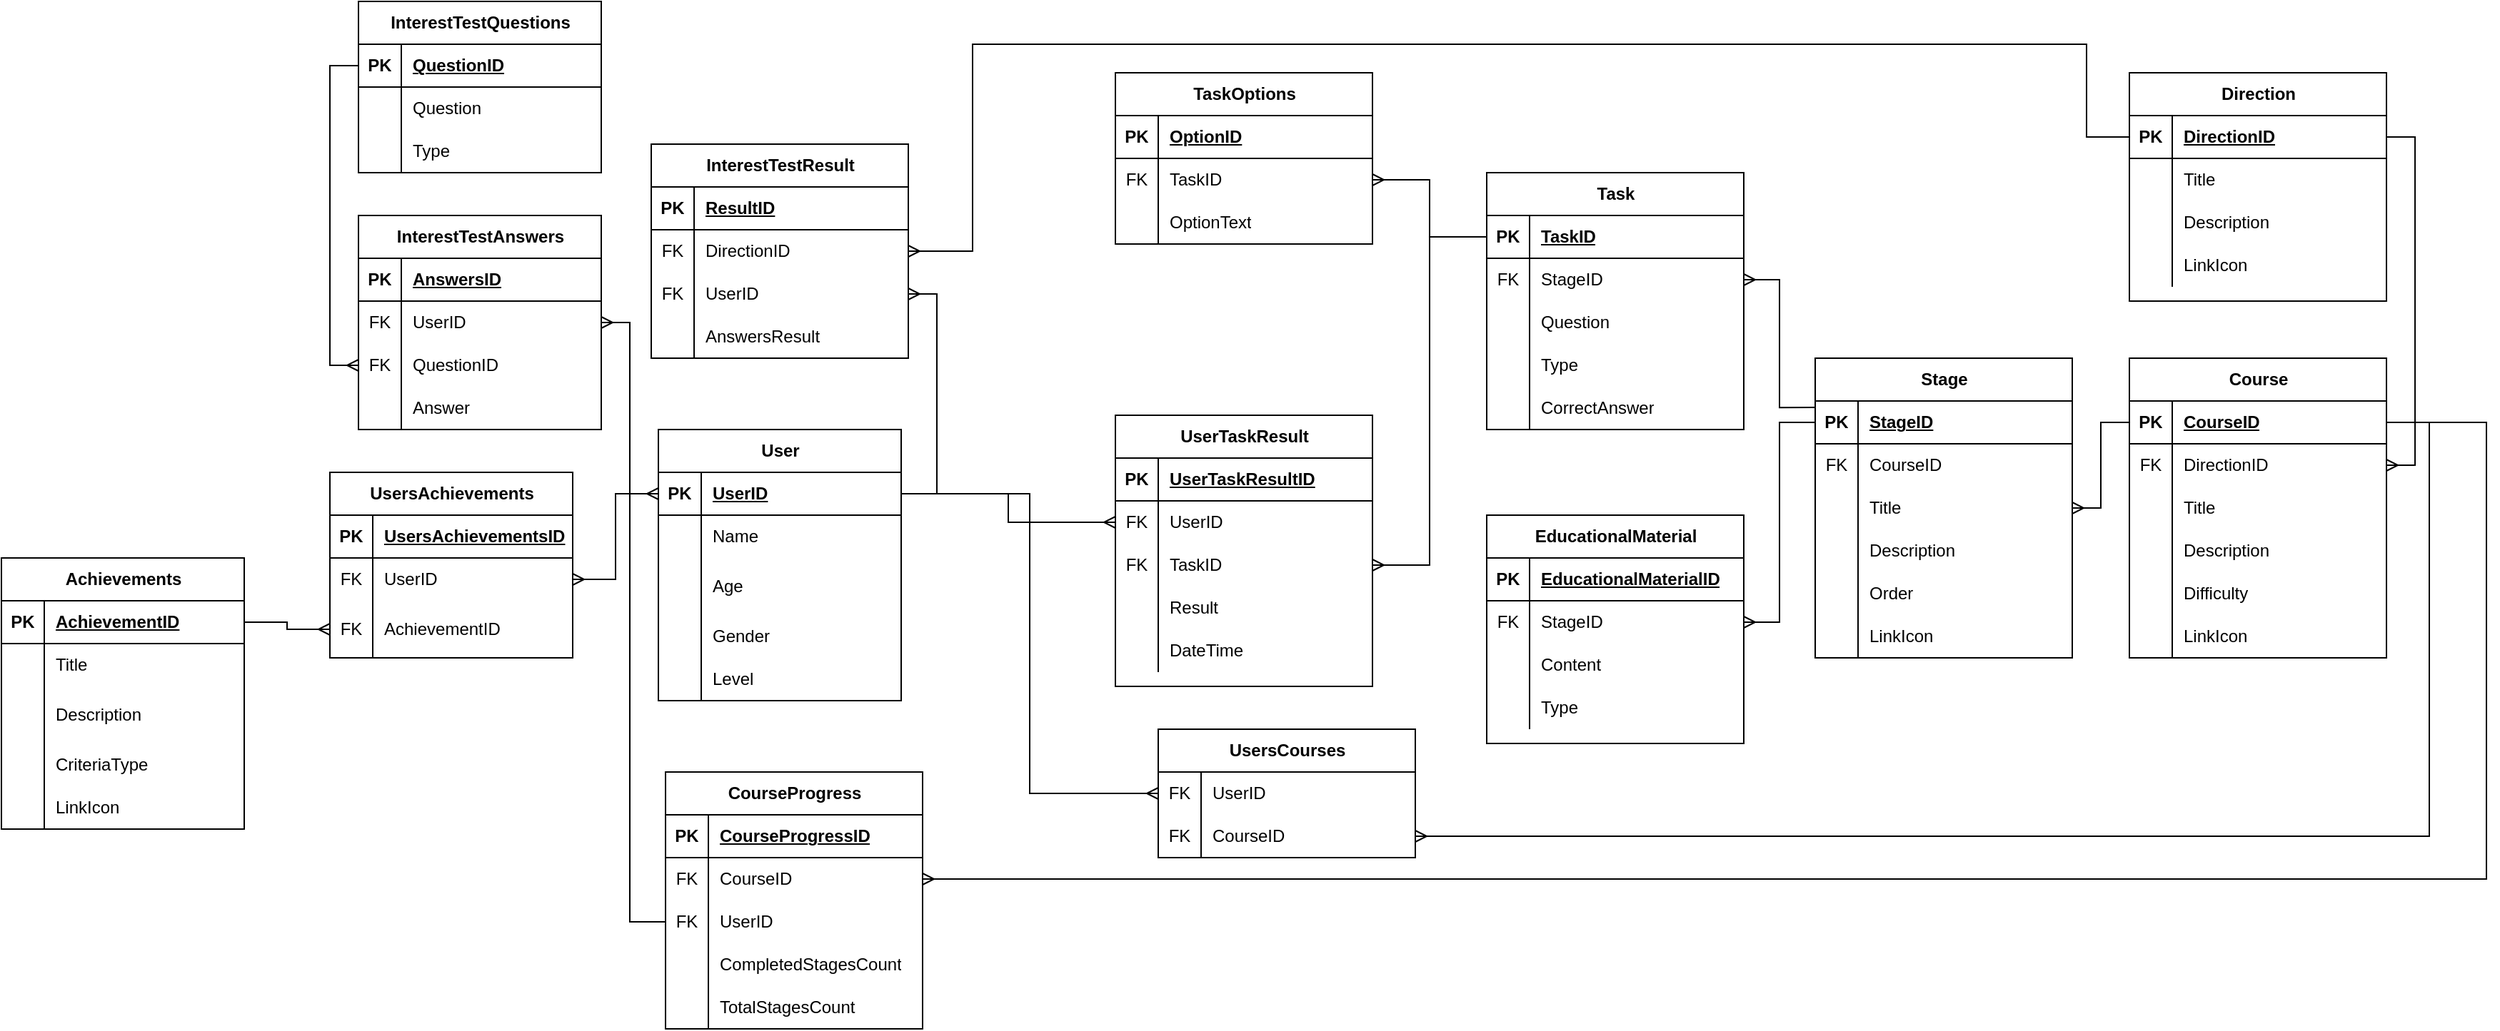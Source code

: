 <mxfile version="24.4.10" type="github">
  <diagram name="Page-1" id="SevhjeFRKWWaWsVbMp8P">
    <mxGraphModel dx="3039" dy="1112" grid="1" gridSize="10" guides="1" tooltips="1" connect="1" arrows="1" fold="1" page="1" pageScale="1" pageWidth="1200" pageHeight="1920" math="0" shadow="0">
      <root>
        <mxCell id="0" />
        <mxCell id="1" parent="0" />
        <mxCell id="cRc69l2fRQjYvTLnnf2W-3" value="User" style="shape=table;startSize=30;container=1;collapsible=1;childLayout=tableLayout;fixedRows=1;rowLines=0;fontStyle=1;align=center;resizeLast=1;html=1;" parent="1" vertex="1">
          <mxGeometry x="-370" y="500" width="170" height="190" as="geometry" />
        </mxCell>
        <mxCell id="cRc69l2fRQjYvTLnnf2W-4" value="" style="shape=tableRow;horizontal=0;startSize=0;swimlaneHead=0;swimlaneBody=0;fillColor=none;collapsible=0;dropTarget=0;points=[[0,0.5],[1,0.5]];portConstraint=eastwest;top=0;left=0;right=0;bottom=1;" parent="cRc69l2fRQjYvTLnnf2W-3" vertex="1">
          <mxGeometry y="30" width="170" height="30" as="geometry" />
        </mxCell>
        <mxCell id="cRc69l2fRQjYvTLnnf2W-5" value="PK" style="shape=partialRectangle;connectable=0;fillColor=none;top=0;left=0;bottom=0;right=0;fontStyle=1;overflow=hidden;whiteSpace=wrap;html=1;" parent="cRc69l2fRQjYvTLnnf2W-4" vertex="1">
          <mxGeometry width="30" height="30" as="geometry">
            <mxRectangle width="30" height="30" as="alternateBounds" />
          </mxGeometry>
        </mxCell>
        <mxCell id="cRc69l2fRQjYvTLnnf2W-6" value="UserID" style="shape=partialRectangle;connectable=0;fillColor=none;top=0;left=0;bottom=0;right=0;align=left;spacingLeft=6;fontStyle=5;overflow=hidden;whiteSpace=wrap;html=1;" parent="cRc69l2fRQjYvTLnnf2W-4" vertex="1">
          <mxGeometry x="30" width="140" height="30" as="geometry">
            <mxRectangle width="140" height="30" as="alternateBounds" />
          </mxGeometry>
        </mxCell>
        <mxCell id="cRc69l2fRQjYvTLnnf2W-7" value="" style="shape=tableRow;horizontal=0;startSize=0;swimlaneHead=0;swimlaneBody=0;fillColor=none;collapsible=0;dropTarget=0;points=[[0,0.5],[1,0.5]];portConstraint=eastwest;top=0;left=0;right=0;bottom=0;" parent="cRc69l2fRQjYvTLnnf2W-3" vertex="1">
          <mxGeometry y="60" width="170" height="30" as="geometry" />
        </mxCell>
        <mxCell id="cRc69l2fRQjYvTLnnf2W-8" value="" style="shape=partialRectangle;connectable=0;fillColor=none;top=0;left=0;bottom=0;right=0;editable=1;overflow=hidden;whiteSpace=wrap;html=1;" parent="cRc69l2fRQjYvTLnnf2W-7" vertex="1">
          <mxGeometry width="30" height="30" as="geometry">
            <mxRectangle width="30" height="30" as="alternateBounds" />
          </mxGeometry>
        </mxCell>
        <mxCell id="cRc69l2fRQjYvTLnnf2W-9" value="Name" style="shape=partialRectangle;connectable=0;fillColor=none;top=0;left=0;bottom=0;right=0;align=left;spacingLeft=6;overflow=hidden;whiteSpace=wrap;html=1;" parent="cRc69l2fRQjYvTLnnf2W-7" vertex="1">
          <mxGeometry x="30" width="140" height="30" as="geometry">
            <mxRectangle width="140" height="30" as="alternateBounds" />
          </mxGeometry>
        </mxCell>
        <mxCell id="cRc69l2fRQjYvTLnnf2W-10" value="" style="shape=tableRow;horizontal=0;startSize=0;swimlaneHead=0;swimlaneBody=0;fillColor=none;collapsible=0;dropTarget=0;points=[[0,0.5],[1,0.5]];portConstraint=eastwest;top=0;left=0;right=0;bottom=0;" parent="cRc69l2fRQjYvTLnnf2W-3" vertex="1">
          <mxGeometry y="90" width="170" height="40" as="geometry" />
        </mxCell>
        <mxCell id="cRc69l2fRQjYvTLnnf2W-11" value="" style="shape=partialRectangle;connectable=0;fillColor=none;top=0;left=0;bottom=0;right=0;editable=1;overflow=hidden;whiteSpace=wrap;html=1;" parent="cRc69l2fRQjYvTLnnf2W-10" vertex="1">
          <mxGeometry width="30" height="40" as="geometry">
            <mxRectangle width="30" height="40" as="alternateBounds" />
          </mxGeometry>
        </mxCell>
        <mxCell id="cRc69l2fRQjYvTLnnf2W-12" value="Age" style="shape=partialRectangle;connectable=0;fillColor=none;top=0;left=0;bottom=0;right=0;align=left;spacingLeft=6;overflow=hidden;whiteSpace=wrap;html=1;" parent="cRc69l2fRQjYvTLnnf2W-10" vertex="1">
          <mxGeometry x="30" width="140" height="40" as="geometry">
            <mxRectangle width="140" height="40" as="alternateBounds" />
          </mxGeometry>
        </mxCell>
        <mxCell id="cRc69l2fRQjYvTLnnf2W-13" value="" style="shape=tableRow;horizontal=0;startSize=0;swimlaneHead=0;swimlaneBody=0;fillColor=none;collapsible=0;dropTarget=0;points=[[0,0.5],[1,0.5]];portConstraint=eastwest;top=0;left=0;right=0;bottom=0;" parent="cRc69l2fRQjYvTLnnf2W-3" vertex="1">
          <mxGeometry y="130" width="170" height="30" as="geometry" />
        </mxCell>
        <mxCell id="cRc69l2fRQjYvTLnnf2W-14" value="" style="shape=partialRectangle;connectable=0;fillColor=none;top=0;left=0;bottom=0;right=0;editable=1;overflow=hidden;whiteSpace=wrap;html=1;" parent="cRc69l2fRQjYvTLnnf2W-13" vertex="1">
          <mxGeometry width="30" height="30" as="geometry">
            <mxRectangle width="30" height="30" as="alternateBounds" />
          </mxGeometry>
        </mxCell>
        <mxCell id="cRc69l2fRQjYvTLnnf2W-15" value="Gender" style="shape=partialRectangle;connectable=0;fillColor=none;top=0;left=0;bottom=0;right=0;align=left;spacingLeft=6;overflow=hidden;whiteSpace=wrap;html=1;" parent="cRc69l2fRQjYvTLnnf2W-13" vertex="1">
          <mxGeometry x="30" width="140" height="30" as="geometry">
            <mxRectangle width="140" height="30" as="alternateBounds" />
          </mxGeometry>
        </mxCell>
        <mxCell id="-zIyKC7nV23bRDa0hVSp-20" value="" style="shape=tableRow;horizontal=0;startSize=0;swimlaneHead=0;swimlaneBody=0;fillColor=none;collapsible=0;dropTarget=0;points=[[0,0.5],[1,0.5]];portConstraint=eastwest;top=0;left=0;right=0;bottom=0;" vertex="1" parent="cRc69l2fRQjYvTLnnf2W-3">
          <mxGeometry y="160" width="170" height="30" as="geometry" />
        </mxCell>
        <mxCell id="-zIyKC7nV23bRDa0hVSp-21" value="" style="shape=partialRectangle;connectable=0;fillColor=none;top=0;left=0;bottom=0;right=0;editable=1;overflow=hidden;whiteSpace=wrap;html=1;" vertex="1" parent="-zIyKC7nV23bRDa0hVSp-20">
          <mxGeometry width="30" height="30" as="geometry">
            <mxRectangle width="30" height="30" as="alternateBounds" />
          </mxGeometry>
        </mxCell>
        <mxCell id="-zIyKC7nV23bRDa0hVSp-22" value="Level" style="shape=partialRectangle;connectable=0;fillColor=none;top=0;left=0;bottom=0;right=0;align=left;spacingLeft=6;overflow=hidden;whiteSpace=wrap;html=1;" vertex="1" parent="-zIyKC7nV23bRDa0hVSp-20">
          <mxGeometry x="30" width="140" height="30" as="geometry">
            <mxRectangle width="140" height="30" as="alternateBounds" />
          </mxGeometry>
        </mxCell>
        <mxCell id="cRc69l2fRQjYvTLnnf2W-16" value="Direction" style="shape=table;startSize=30;container=1;collapsible=1;childLayout=tableLayout;fixedRows=1;rowLines=0;fontStyle=1;align=center;resizeLast=1;html=1;" parent="1" vertex="1">
          <mxGeometry x="660" y="250" width="180" height="160" as="geometry" />
        </mxCell>
        <mxCell id="cRc69l2fRQjYvTLnnf2W-17" value="" style="shape=tableRow;horizontal=0;startSize=0;swimlaneHead=0;swimlaneBody=0;fillColor=none;collapsible=0;dropTarget=0;points=[[0,0.5],[1,0.5]];portConstraint=eastwest;top=0;left=0;right=0;bottom=1;" parent="cRc69l2fRQjYvTLnnf2W-16" vertex="1">
          <mxGeometry y="30" width="180" height="30" as="geometry" />
        </mxCell>
        <mxCell id="cRc69l2fRQjYvTLnnf2W-18" value="PK" style="shape=partialRectangle;connectable=0;fillColor=none;top=0;left=0;bottom=0;right=0;fontStyle=1;overflow=hidden;whiteSpace=wrap;html=1;" parent="cRc69l2fRQjYvTLnnf2W-17" vertex="1">
          <mxGeometry width="30" height="30" as="geometry">
            <mxRectangle width="30" height="30" as="alternateBounds" />
          </mxGeometry>
        </mxCell>
        <mxCell id="cRc69l2fRQjYvTLnnf2W-19" value="DirectionID" style="shape=partialRectangle;connectable=0;fillColor=none;top=0;left=0;bottom=0;right=0;align=left;spacingLeft=6;fontStyle=5;overflow=hidden;whiteSpace=wrap;html=1;" parent="cRc69l2fRQjYvTLnnf2W-17" vertex="1">
          <mxGeometry x="30" width="150" height="30" as="geometry">
            <mxRectangle width="150" height="30" as="alternateBounds" />
          </mxGeometry>
        </mxCell>
        <mxCell id="cRc69l2fRQjYvTLnnf2W-20" value="" style="shape=tableRow;horizontal=0;startSize=0;swimlaneHead=0;swimlaneBody=0;fillColor=none;collapsible=0;dropTarget=0;points=[[0,0.5],[1,0.5]];portConstraint=eastwest;top=0;left=0;right=0;bottom=0;" parent="cRc69l2fRQjYvTLnnf2W-16" vertex="1">
          <mxGeometry y="60" width="180" height="30" as="geometry" />
        </mxCell>
        <mxCell id="cRc69l2fRQjYvTLnnf2W-21" value="" style="shape=partialRectangle;connectable=0;fillColor=none;top=0;left=0;bottom=0;right=0;editable=1;overflow=hidden;whiteSpace=wrap;html=1;" parent="cRc69l2fRQjYvTLnnf2W-20" vertex="1">
          <mxGeometry width="30" height="30" as="geometry">
            <mxRectangle width="30" height="30" as="alternateBounds" />
          </mxGeometry>
        </mxCell>
        <mxCell id="cRc69l2fRQjYvTLnnf2W-22" value="Title" style="shape=partialRectangle;connectable=0;fillColor=none;top=0;left=0;bottom=0;right=0;align=left;spacingLeft=6;overflow=hidden;whiteSpace=wrap;html=1;" parent="cRc69l2fRQjYvTLnnf2W-20" vertex="1">
          <mxGeometry x="30" width="150" height="30" as="geometry">
            <mxRectangle width="150" height="30" as="alternateBounds" />
          </mxGeometry>
        </mxCell>
        <mxCell id="cRc69l2fRQjYvTLnnf2W-23" value="" style="shape=tableRow;horizontal=0;startSize=0;swimlaneHead=0;swimlaneBody=0;fillColor=none;collapsible=0;dropTarget=0;points=[[0,0.5],[1,0.5]];portConstraint=eastwest;top=0;left=0;right=0;bottom=0;" parent="cRc69l2fRQjYvTLnnf2W-16" vertex="1">
          <mxGeometry y="90" width="180" height="30" as="geometry" />
        </mxCell>
        <mxCell id="cRc69l2fRQjYvTLnnf2W-24" value="" style="shape=partialRectangle;connectable=0;fillColor=none;top=0;left=0;bottom=0;right=0;editable=1;overflow=hidden;whiteSpace=wrap;html=1;" parent="cRc69l2fRQjYvTLnnf2W-23" vertex="1">
          <mxGeometry width="30" height="30" as="geometry">
            <mxRectangle width="30" height="30" as="alternateBounds" />
          </mxGeometry>
        </mxCell>
        <mxCell id="cRc69l2fRQjYvTLnnf2W-25" value="Description" style="shape=partialRectangle;connectable=0;fillColor=none;top=0;left=0;bottom=0;right=0;align=left;spacingLeft=6;overflow=hidden;whiteSpace=wrap;html=1;" parent="cRc69l2fRQjYvTLnnf2W-23" vertex="1">
          <mxGeometry x="30" width="150" height="30" as="geometry">
            <mxRectangle width="150" height="30" as="alternateBounds" />
          </mxGeometry>
        </mxCell>
        <mxCell id="cRc69l2fRQjYvTLnnf2W-26" value="" style="shape=tableRow;horizontal=0;startSize=0;swimlaneHead=0;swimlaneBody=0;fillColor=none;collapsible=0;dropTarget=0;points=[[0,0.5],[1,0.5]];portConstraint=eastwest;top=0;left=0;right=0;bottom=0;" parent="cRc69l2fRQjYvTLnnf2W-16" vertex="1">
          <mxGeometry y="120" width="180" height="30" as="geometry" />
        </mxCell>
        <mxCell id="cRc69l2fRQjYvTLnnf2W-27" value="" style="shape=partialRectangle;connectable=0;fillColor=none;top=0;left=0;bottom=0;right=0;editable=1;overflow=hidden;whiteSpace=wrap;html=1;" parent="cRc69l2fRQjYvTLnnf2W-26" vertex="1">
          <mxGeometry width="30" height="30" as="geometry">
            <mxRectangle width="30" height="30" as="alternateBounds" />
          </mxGeometry>
        </mxCell>
        <mxCell id="cRc69l2fRQjYvTLnnf2W-28" value="LinkIcon" style="shape=partialRectangle;connectable=0;fillColor=none;top=0;left=0;bottom=0;right=0;align=left;spacingLeft=6;overflow=hidden;whiteSpace=wrap;html=1;" parent="cRc69l2fRQjYvTLnnf2W-26" vertex="1">
          <mxGeometry x="30" width="150" height="30" as="geometry">
            <mxRectangle width="150" height="30" as="alternateBounds" />
          </mxGeometry>
        </mxCell>
        <mxCell id="cRc69l2fRQjYvTLnnf2W-29" value="Course" style="shape=table;startSize=30;container=1;collapsible=1;childLayout=tableLayout;fixedRows=1;rowLines=0;fontStyle=1;align=center;resizeLast=1;html=1;" parent="1" vertex="1">
          <mxGeometry x="660" y="450" width="180" height="210" as="geometry" />
        </mxCell>
        <mxCell id="cRc69l2fRQjYvTLnnf2W-30" value="" style="shape=tableRow;horizontal=0;startSize=0;swimlaneHead=0;swimlaneBody=0;fillColor=none;collapsible=0;dropTarget=0;points=[[0,0.5],[1,0.5]];portConstraint=eastwest;top=0;left=0;right=0;bottom=1;" parent="cRc69l2fRQjYvTLnnf2W-29" vertex="1">
          <mxGeometry y="30" width="180" height="30" as="geometry" />
        </mxCell>
        <mxCell id="cRc69l2fRQjYvTLnnf2W-31" value="PK" style="shape=partialRectangle;connectable=0;fillColor=none;top=0;left=0;bottom=0;right=0;fontStyle=1;overflow=hidden;whiteSpace=wrap;html=1;" parent="cRc69l2fRQjYvTLnnf2W-30" vertex="1">
          <mxGeometry width="30" height="30" as="geometry">
            <mxRectangle width="30" height="30" as="alternateBounds" />
          </mxGeometry>
        </mxCell>
        <mxCell id="cRc69l2fRQjYvTLnnf2W-32" value="CourseID" style="shape=partialRectangle;connectable=0;fillColor=none;top=0;left=0;bottom=0;right=0;align=left;spacingLeft=6;fontStyle=5;overflow=hidden;whiteSpace=wrap;html=1;" parent="cRc69l2fRQjYvTLnnf2W-30" vertex="1">
          <mxGeometry x="30" width="150" height="30" as="geometry">
            <mxRectangle width="150" height="30" as="alternateBounds" />
          </mxGeometry>
        </mxCell>
        <mxCell id="cRc69l2fRQjYvTLnnf2W-33" value="" style="shape=tableRow;horizontal=0;startSize=0;swimlaneHead=0;swimlaneBody=0;fillColor=none;collapsible=0;dropTarget=0;points=[[0,0.5],[1,0.5]];portConstraint=eastwest;top=0;left=0;right=0;bottom=0;" parent="cRc69l2fRQjYvTLnnf2W-29" vertex="1">
          <mxGeometry y="60" width="180" height="30" as="geometry" />
        </mxCell>
        <mxCell id="cRc69l2fRQjYvTLnnf2W-34" value="FK" style="shape=partialRectangle;connectable=0;fillColor=none;top=0;left=0;bottom=0;right=0;editable=1;overflow=hidden;whiteSpace=wrap;html=1;" parent="cRc69l2fRQjYvTLnnf2W-33" vertex="1">
          <mxGeometry width="30" height="30" as="geometry">
            <mxRectangle width="30" height="30" as="alternateBounds" />
          </mxGeometry>
        </mxCell>
        <mxCell id="cRc69l2fRQjYvTLnnf2W-35" value="DirectionID" style="shape=partialRectangle;connectable=0;fillColor=none;top=0;left=0;bottom=0;right=0;align=left;spacingLeft=6;overflow=hidden;whiteSpace=wrap;html=1;" parent="cRc69l2fRQjYvTLnnf2W-33" vertex="1">
          <mxGeometry x="30" width="150" height="30" as="geometry">
            <mxRectangle width="150" height="30" as="alternateBounds" />
          </mxGeometry>
        </mxCell>
        <mxCell id="cRc69l2fRQjYvTLnnf2W-36" value="" style="shape=tableRow;horizontal=0;startSize=0;swimlaneHead=0;swimlaneBody=0;fillColor=none;collapsible=0;dropTarget=0;points=[[0,0.5],[1,0.5]];portConstraint=eastwest;top=0;left=0;right=0;bottom=0;" parent="cRc69l2fRQjYvTLnnf2W-29" vertex="1">
          <mxGeometry y="90" width="180" height="30" as="geometry" />
        </mxCell>
        <mxCell id="cRc69l2fRQjYvTLnnf2W-37" value="" style="shape=partialRectangle;connectable=0;fillColor=none;top=0;left=0;bottom=0;right=0;editable=1;overflow=hidden;whiteSpace=wrap;html=1;" parent="cRc69l2fRQjYvTLnnf2W-36" vertex="1">
          <mxGeometry width="30" height="30" as="geometry">
            <mxRectangle width="30" height="30" as="alternateBounds" />
          </mxGeometry>
        </mxCell>
        <mxCell id="cRc69l2fRQjYvTLnnf2W-38" value="Title" style="shape=partialRectangle;connectable=0;fillColor=none;top=0;left=0;bottom=0;right=0;align=left;spacingLeft=6;overflow=hidden;whiteSpace=wrap;html=1;" parent="cRc69l2fRQjYvTLnnf2W-36" vertex="1">
          <mxGeometry x="30" width="150" height="30" as="geometry">
            <mxRectangle width="150" height="30" as="alternateBounds" />
          </mxGeometry>
        </mxCell>
        <mxCell id="cRc69l2fRQjYvTLnnf2W-39" value="" style="shape=tableRow;horizontal=0;startSize=0;swimlaneHead=0;swimlaneBody=0;fillColor=none;collapsible=0;dropTarget=0;points=[[0,0.5],[1,0.5]];portConstraint=eastwest;top=0;left=0;right=0;bottom=0;" parent="cRc69l2fRQjYvTLnnf2W-29" vertex="1">
          <mxGeometry y="120" width="180" height="30" as="geometry" />
        </mxCell>
        <mxCell id="cRc69l2fRQjYvTLnnf2W-40" value="" style="shape=partialRectangle;connectable=0;fillColor=none;top=0;left=0;bottom=0;right=0;editable=1;overflow=hidden;whiteSpace=wrap;html=1;" parent="cRc69l2fRQjYvTLnnf2W-39" vertex="1">
          <mxGeometry width="30" height="30" as="geometry">
            <mxRectangle width="30" height="30" as="alternateBounds" />
          </mxGeometry>
        </mxCell>
        <mxCell id="cRc69l2fRQjYvTLnnf2W-41" value="Description" style="shape=partialRectangle;connectable=0;fillColor=none;top=0;left=0;bottom=0;right=0;align=left;spacingLeft=6;overflow=hidden;whiteSpace=wrap;html=1;" parent="cRc69l2fRQjYvTLnnf2W-39" vertex="1">
          <mxGeometry x="30" width="150" height="30" as="geometry">
            <mxRectangle width="150" height="30" as="alternateBounds" />
          </mxGeometry>
        </mxCell>
        <mxCell id="-zIyKC7nV23bRDa0hVSp-17" value="" style="shape=tableRow;horizontal=0;startSize=0;swimlaneHead=0;swimlaneBody=0;fillColor=none;collapsible=0;dropTarget=0;points=[[0,0.5],[1,0.5]];portConstraint=eastwest;top=0;left=0;right=0;bottom=0;" vertex="1" parent="cRc69l2fRQjYvTLnnf2W-29">
          <mxGeometry y="150" width="180" height="30" as="geometry" />
        </mxCell>
        <mxCell id="-zIyKC7nV23bRDa0hVSp-18" value="" style="shape=partialRectangle;connectable=0;fillColor=none;top=0;left=0;bottom=0;right=0;editable=1;overflow=hidden;whiteSpace=wrap;html=1;" vertex="1" parent="-zIyKC7nV23bRDa0hVSp-17">
          <mxGeometry width="30" height="30" as="geometry">
            <mxRectangle width="30" height="30" as="alternateBounds" />
          </mxGeometry>
        </mxCell>
        <mxCell id="-zIyKC7nV23bRDa0hVSp-19" value="Difficulty" style="shape=partialRectangle;connectable=0;fillColor=none;top=0;left=0;bottom=0;right=0;align=left;spacingLeft=6;overflow=hidden;whiteSpace=wrap;html=1;" vertex="1" parent="-zIyKC7nV23bRDa0hVSp-17">
          <mxGeometry x="30" width="150" height="30" as="geometry">
            <mxRectangle width="150" height="30" as="alternateBounds" />
          </mxGeometry>
        </mxCell>
        <mxCell id="-zIyKC7nV23bRDa0hVSp-61" value="" style="shape=tableRow;horizontal=0;startSize=0;swimlaneHead=0;swimlaneBody=0;fillColor=none;collapsible=0;dropTarget=0;points=[[0,0.5],[1,0.5]];portConstraint=eastwest;top=0;left=0;right=0;bottom=0;" vertex="1" parent="cRc69l2fRQjYvTLnnf2W-29">
          <mxGeometry y="180" width="180" height="30" as="geometry" />
        </mxCell>
        <mxCell id="-zIyKC7nV23bRDa0hVSp-62" value="" style="shape=partialRectangle;connectable=0;fillColor=none;top=0;left=0;bottom=0;right=0;editable=1;overflow=hidden;whiteSpace=wrap;html=1;" vertex="1" parent="-zIyKC7nV23bRDa0hVSp-61">
          <mxGeometry width="30" height="30" as="geometry">
            <mxRectangle width="30" height="30" as="alternateBounds" />
          </mxGeometry>
        </mxCell>
        <mxCell id="-zIyKC7nV23bRDa0hVSp-63" value="LinkIcon" style="shape=partialRectangle;connectable=0;fillColor=none;top=0;left=0;bottom=0;right=0;align=left;spacingLeft=6;overflow=hidden;whiteSpace=wrap;html=1;" vertex="1" parent="-zIyKC7nV23bRDa0hVSp-61">
          <mxGeometry x="30" width="150" height="30" as="geometry">
            <mxRectangle width="150" height="30" as="alternateBounds" />
          </mxGeometry>
        </mxCell>
        <mxCell id="cRc69l2fRQjYvTLnnf2W-42" value="Stage" style="shape=table;startSize=30;container=1;collapsible=1;childLayout=tableLayout;fixedRows=1;rowLines=0;fontStyle=1;align=center;resizeLast=1;html=1;" parent="1" vertex="1">
          <mxGeometry x="440" y="450" width="180" height="210" as="geometry" />
        </mxCell>
        <mxCell id="cRc69l2fRQjYvTLnnf2W-43" value="" style="shape=tableRow;horizontal=0;startSize=0;swimlaneHead=0;swimlaneBody=0;fillColor=none;collapsible=0;dropTarget=0;points=[[0,0.5],[1,0.5]];portConstraint=eastwest;top=0;left=0;right=0;bottom=1;" parent="cRc69l2fRQjYvTLnnf2W-42" vertex="1">
          <mxGeometry y="30" width="180" height="30" as="geometry" />
        </mxCell>
        <mxCell id="cRc69l2fRQjYvTLnnf2W-44" value="PK" style="shape=partialRectangle;connectable=0;fillColor=none;top=0;left=0;bottom=0;right=0;fontStyle=1;overflow=hidden;whiteSpace=wrap;html=1;" parent="cRc69l2fRQjYvTLnnf2W-43" vertex="1">
          <mxGeometry width="30" height="30" as="geometry">
            <mxRectangle width="30" height="30" as="alternateBounds" />
          </mxGeometry>
        </mxCell>
        <mxCell id="cRc69l2fRQjYvTLnnf2W-45" value="StageID" style="shape=partialRectangle;connectable=0;fillColor=none;top=0;left=0;bottom=0;right=0;align=left;spacingLeft=6;fontStyle=5;overflow=hidden;whiteSpace=wrap;html=1;" parent="cRc69l2fRQjYvTLnnf2W-43" vertex="1">
          <mxGeometry x="30" width="150" height="30" as="geometry">
            <mxRectangle width="150" height="30" as="alternateBounds" />
          </mxGeometry>
        </mxCell>
        <mxCell id="cRc69l2fRQjYvTLnnf2W-46" value="" style="shape=tableRow;horizontal=0;startSize=0;swimlaneHead=0;swimlaneBody=0;fillColor=none;collapsible=0;dropTarget=0;points=[[0,0.5],[1,0.5]];portConstraint=eastwest;top=0;left=0;right=0;bottom=0;" parent="cRc69l2fRQjYvTLnnf2W-42" vertex="1">
          <mxGeometry y="60" width="180" height="30" as="geometry" />
        </mxCell>
        <mxCell id="cRc69l2fRQjYvTLnnf2W-47" value="FK" style="shape=partialRectangle;connectable=0;fillColor=none;top=0;left=0;bottom=0;right=0;editable=1;overflow=hidden;whiteSpace=wrap;html=1;" parent="cRc69l2fRQjYvTLnnf2W-46" vertex="1">
          <mxGeometry width="30" height="30" as="geometry">
            <mxRectangle width="30" height="30" as="alternateBounds" />
          </mxGeometry>
        </mxCell>
        <mxCell id="cRc69l2fRQjYvTLnnf2W-48" value="CourseID" style="shape=partialRectangle;connectable=0;fillColor=none;top=0;left=0;bottom=0;right=0;align=left;spacingLeft=6;overflow=hidden;whiteSpace=wrap;html=1;" parent="cRc69l2fRQjYvTLnnf2W-46" vertex="1">
          <mxGeometry x="30" width="150" height="30" as="geometry">
            <mxRectangle width="150" height="30" as="alternateBounds" />
          </mxGeometry>
        </mxCell>
        <mxCell id="cRc69l2fRQjYvTLnnf2W-49" value="" style="shape=tableRow;horizontal=0;startSize=0;swimlaneHead=0;swimlaneBody=0;fillColor=none;collapsible=0;dropTarget=0;points=[[0,0.5],[1,0.5]];portConstraint=eastwest;top=0;left=0;right=0;bottom=0;" parent="cRc69l2fRQjYvTLnnf2W-42" vertex="1">
          <mxGeometry y="90" width="180" height="30" as="geometry" />
        </mxCell>
        <mxCell id="cRc69l2fRQjYvTLnnf2W-50" value="" style="shape=partialRectangle;connectable=0;fillColor=none;top=0;left=0;bottom=0;right=0;editable=1;overflow=hidden;whiteSpace=wrap;html=1;" parent="cRc69l2fRQjYvTLnnf2W-49" vertex="1">
          <mxGeometry width="30" height="30" as="geometry">
            <mxRectangle width="30" height="30" as="alternateBounds" />
          </mxGeometry>
        </mxCell>
        <mxCell id="cRc69l2fRQjYvTLnnf2W-51" value="Title" style="shape=partialRectangle;connectable=0;fillColor=none;top=0;left=0;bottom=0;right=0;align=left;spacingLeft=6;overflow=hidden;whiteSpace=wrap;html=1;" parent="cRc69l2fRQjYvTLnnf2W-49" vertex="1">
          <mxGeometry x="30" width="150" height="30" as="geometry">
            <mxRectangle width="150" height="30" as="alternateBounds" />
          </mxGeometry>
        </mxCell>
        <mxCell id="cRc69l2fRQjYvTLnnf2W-52" value="" style="shape=tableRow;horizontal=0;startSize=0;swimlaneHead=0;swimlaneBody=0;fillColor=none;collapsible=0;dropTarget=0;points=[[0,0.5],[1,0.5]];portConstraint=eastwest;top=0;left=0;right=0;bottom=0;" parent="cRc69l2fRQjYvTLnnf2W-42" vertex="1">
          <mxGeometry y="120" width="180" height="30" as="geometry" />
        </mxCell>
        <mxCell id="cRc69l2fRQjYvTLnnf2W-53" value="" style="shape=partialRectangle;connectable=0;fillColor=none;top=0;left=0;bottom=0;right=0;editable=1;overflow=hidden;whiteSpace=wrap;html=1;" parent="cRc69l2fRQjYvTLnnf2W-52" vertex="1">
          <mxGeometry width="30" height="30" as="geometry">
            <mxRectangle width="30" height="30" as="alternateBounds" />
          </mxGeometry>
        </mxCell>
        <mxCell id="cRc69l2fRQjYvTLnnf2W-54" value="Description" style="shape=partialRectangle;connectable=0;fillColor=none;top=0;left=0;bottom=0;right=0;align=left;spacingLeft=6;overflow=hidden;whiteSpace=wrap;html=1;" parent="cRc69l2fRQjYvTLnnf2W-52" vertex="1">
          <mxGeometry x="30" width="150" height="30" as="geometry">
            <mxRectangle width="150" height="30" as="alternateBounds" />
          </mxGeometry>
        </mxCell>
        <mxCell id="1-wYGfvbL-emeKzo3EqB-178" value="" style="shape=tableRow;horizontal=0;startSize=0;swimlaneHead=0;swimlaneBody=0;fillColor=none;collapsible=0;dropTarget=0;points=[[0,0.5],[1,0.5]];portConstraint=eastwest;top=0;left=0;right=0;bottom=0;" parent="cRc69l2fRQjYvTLnnf2W-42" vertex="1">
          <mxGeometry y="150" width="180" height="30" as="geometry" />
        </mxCell>
        <mxCell id="1-wYGfvbL-emeKzo3EqB-179" value="" style="shape=partialRectangle;connectable=0;fillColor=none;top=0;left=0;bottom=0;right=0;editable=1;overflow=hidden;whiteSpace=wrap;html=1;" parent="1-wYGfvbL-emeKzo3EqB-178" vertex="1">
          <mxGeometry width="30" height="30" as="geometry">
            <mxRectangle width="30" height="30" as="alternateBounds" />
          </mxGeometry>
        </mxCell>
        <mxCell id="1-wYGfvbL-emeKzo3EqB-180" value="Order" style="shape=partialRectangle;connectable=0;fillColor=none;top=0;left=0;bottom=0;right=0;align=left;spacingLeft=6;overflow=hidden;whiteSpace=wrap;html=1;" parent="1-wYGfvbL-emeKzo3EqB-178" vertex="1">
          <mxGeometry x="30" width="150" height="30" as="geometry">
            <mxRectangle width="150" height="30" as="alternateBounds" />
          </mxGeometry>
        </mxCell>
        <mxCell id="-zIyKC7nV23bRDa0hVSp-39" value="" style="shape=tableRow;horizontal=0;startSize=0;swimlaneHead=0;swimlaneBody=0;fillColor=none;collapsible=0;dropTarget=0;points=[[0,0.5],[1,0.5]];portConstraint=eastwest;top=0;left=0;right=0;bottom=0;" vertex="1" parent="cRc69l2fRQjYvTLnnf2W-42">
          <mxGeometry y="180" width="180" height="30" as="geometry" />
        </mxCell>
        <mxCell id="-zIyKC7nV23bRDa0hVSp-40" value="" style="shape=partialRectangle;connectable=0;fillColor=none;top=0;left=0;bottom=0;right=0;editable=1;overflow=hidden;whiteSpace=wrap;html=1;" vertex="1" parent="-zIyKC7nV23bRDa0hVSp-39">
          <mxGeometry width="30" height="30" as="geometry">
            <mxRectangle width="30" height="30" as="alternateBounds" />
          </mxGeometry>
        </mxCell>
        <mxCell id="-zIyKC7nV23bRDa0hVSp-41" value="LinkIcon" style="shape=partialRectangle;connectable=0;fillColor=none;top=0;left=0;bottom=0;right=0;align=left;spacingLeft=6;overflow=hidden;whiteSpace=wrap;html=1;" vertex="1" parent="-zIyKC7nV23bRDa0hVSp-39">
          <mxGeometry x="30" width="150" height="30" as="geometry">
            <mxRectangle width="150" height="30" as="alternateBounds" />
          </mxGeometry>
        </mxCell>
        <mxCell id="1-wYGfvbL-emeKzo3EqB-1" value="Task" style="shape=table;startSize=30;container=1;collapsible=1;childLayout=tableLayout;fixedRows=1;rowLines=0;fontStyle=1;align=center;resizeLast=1;html=1;" parent="1" vertex="1">
          <mxGeometry x="210" y="320" width="180" height="180" as="geometry" />
        </mxCell>
        <mxCell id="1-wYGfvbL-emeKzo3EqB-2" value="" style="shape=tableRow;horizontal=0;startSize=0;swimlaneHead=0;swimlaneBody=0;fillColor=none;collapsible=0;dropTarget=0;points=[[0,0.5],[1,0.5]];portConstraint=eastwest;top=0;left=0;right=0;bottom=1;" parent="1-wYGfvbL-emeKzo3EqB-1" vertex="1">
          <mxGeometry y="30" width="180" height="30" as="geometry" />
        </mxCell>
        <mxCell id="1-wYGfvbL-emeKzo3EqB-3" value="PK" style="shape=partialRectangle;connectable=0;fillColor=none;top=0;left=0;bottom=0;right=0;fontStyle=1;overflow=hidden;whiteSpace=wrap;html=1;" parent="1-wYGfvbL-emeKzo3EqB-2" vertex="1">
          <mxGeometry width="30" height="30" as="geometry">
            <mxRectangle width="30" height="30" as="alternateBounds" />
          </mxGeometry>
        </mxCell>
        <mxCell id="1-wYGfvbL-emeKzo3EqB-4" value="TaskID" style="shape=partialRectangle;connectable=0;fillColor=none;top=0;left=0;bottom=0;right=0;align=left;spacingLeft=6;fontStyle=5;overflow=hidden;whiteSpace=wrap;html=1;" parent="1-wYGfvbL-emeKzo3EqB-2" vertex="1">
          <mxGeometry x="30" width="150" height="30" as="geometry">
            <mxRectangle width="150" height="30" as="alternateBounds" />
          </mxGeometry>
        </mxCell>
        <mxCell id="1-wYGfvbL-emeKzo3EqB-5" value="" style="shape=tableRow;horizontal=0;startSize=0;swimlaneHead=0;swimlaneBody=0;fillColor=none;collapsible=0;dropTarget=0;points=[[0,0.5],[1,0.5]];portConstraint=eastwest;top=0;left=0;right=0;bottom=0;" parent="1-wYGfvbL-emeKzo3EqB-1" vertex="1">
          <mxGeometry y="60" width="180" height="30" as="geometry" />
        </mxCell>
        <mxCell id="1-wYGfvbL-emeKzo3EqB-6" value="FK" style="shape=partialRectangle;connectable=0;fillColor=none;top=0;left=0;bottom=0;right=0;editable=1;overflow=hidden;whiteSpace=wrap;html=1;" parent="1-wYGfvbL-emeKzo3EqB-5" vertex="1">
          <mxGeometry width="30" height="30" as="geometry">
            <mxRectangle width="30" height="30" as="alternateBounds" />
          </mxGeometry>
        </mxCell>
        <mxCell id="1-wYGfvbL-emeKzo3EqB-7" value="StageID" style="shape=partialRectangle;connectable=0;fillColor=none;top=0;left=0;bottom=0;right=0;align=left;spacingLeft=6;overflow=hidden;whiteSpace=wrap;html=1;" parent="1-wYGfvbL-emeKzo3EqB-5" vertex="1">
          <mxGeometry x="30" width="150" height="30" as="geometry">
            <mxRectangle width="150" height="30" as="alternateBounds" />
          </mxGeometry>
        </mxCell>
        <mxCell id="1-wYGfvbL-emeKzo3EqB-8" value="" style="shape=tableRow;horizontal=0;startSize=0;swimlaneHead=0;swimlaneBody=0;fillColor=none;collapsible=0;dropTarget=0;points=[[0,0.5],[1,0.5]];portConstraint=eastwest;top=0;left=0;right=0;bottom=0;" parent="1-wYGfvbL-emeKzo3EqB-1" vertex="1">
          <mxGeometry y="90" width="180" height="30" as="geometry" />
        </mxCell>
        <mxCell id="1-wYGfvbL-emeKzo3EqB-9" value="" style="shape=partialRectangle;connectable=0;fillColor=none;top=0;left=0;bottom=0;right=0;editable=1;overflow=hidden;whiteSpace=wrap;html=1;" parent="1-wYGfvbL-emeKzo3EqB-8" vertex="1">
          <mxGeometry width="30" height="30" as="geometry">
            <mxRectangle width="30" height="30" as="alternateBounds" />
          </mxGeometry>
        </mxCell>
        <mxCell id="1-wYGfvbL-emeKzo3EqB-10" value="Question" style="shape=partialRectangle;connectable=0;fillColor=none;top=0;left=0;bottom=0;right=0;align=left;spacingLeft=6;overflow=hidden;whiteSpace=wrap;html=1;" parent="1-wYGfvbL-emeKzo3EqB-8" vertex="1">
          <mxGeometry x="30" width="150" height="30" as="geometry">
            <mxRectangle width="150" height="30" as="alternateBounds" />
          </mxGeometry>
        </mxCell>
        <mxCell id="1-wYGfvbL-emeKzo3EqB-11" value="" style="shape=tableRow;horizontal=0;startSize=0;swimlaneHead=0;swimlaneBody=0;fillColor=none;collapsible=0;dropTarget=0;points=[[0,0.5],[1,0.5]];portConstraint=eastwest;top=0;left=0;right=0;bottom=0;" parent="1-wYGfvbL-emeKzo3EqB-1" vertex="1">
          <mxGeometry y="120" width="180" height="30" as="geometry" />
        </mxCell>
        <mxCell id="1-wYGfvbL-emeKzo3EqB-12" value="" style="shape=partialRectangle;connectable=0;fillColor=none;top=0;left=0;bottom=0;right=0;editable=1;overflow=hidden;whiteSpace=wrap;html=1;" parent="1-wYGfvbL-emeKzo3EqB-11" vertex="1">
          <mxGeometry width="30" height="30" as="geometry">
            <mxRectangle width="30" height="30" as="alternateBounds" />
          </mxGeometry>
        </mxCell>
        <mxCell id="1-wYGfvbL-emeKzo3EqB-13" value="Type" style="shape=partialRectangle;connectable=0;fillColor=none;top=0;left=0;bottom=0;right=0;align=left;spacingLeft=6;overflow=hidden;whiteSpace=wrap;html=1;" parent="1-wYGfvbL-emeKzo3EqB-11" vertex="1">
          <mxGeometry x="30" width="150" height="30" as="geometry">
            <mxRectangle width="150" height="30" as="alternateBounds" />
          </mxGeometry>
        </mxCell>
        <mxCell id="1-wYGfvbL-emeKzo3EqB-163" value="" style="shape=tableRow;horizontal=0;startSize=0;swimlaneHead=0;swimlaneBody=0;fillColor=none;collapsible=0;dropTarget=0;points=[[0,0.5],[1,0.5]];portConstraint=eastwest;top=0;left=0;right=0;bottom=0;" parent="1-wYGfvbL-emeKzo3EqB-1" vertex="1">
          <mxGeometry y="150" width="180" height="30" as="geometry" />
        </mxCell>
        <mxCell id="1-wYGfvbL-emeKzo3EqB-164" value="" style="shape=partialRectangle;connectable=0;fillColor=none;top=0;left=0;bottom=0;right=0;editable=1;overflow=hidden;whiteSpace=wrap;html=1;" parent="1-wYGfvbL-emeKzo3EqB-163" vertex="1">
          <mxGeometry width="30" height="30" as="geometry">
            <mxRectangle width="30" height="30" as="alternateBounds" />
          </mxGeometry>
        </mxCell>
        <mxCell id="1-wYGfvbL-emeKzo3EqB-165" value="CorrectAnswer" style="shape=partialRectangle;connectable=0;fillColor=none;top=0;left=0;bottom=0;right=0;align=left;spacingLeft=6;overflow=hidden;whiteSpace=wrap;html=1;" parent="1-wYGfvbL-emeKzo3EqB-163" vertex="1">
          <mxGeometry x="30" width="150" height="30" as="geometry">
            <mxRectangle width="150" height="30" as="alternateBounds" />
          </mxGeometry>
        </mxCell>
        <mxCell id="1-wYGfvbL-emeKzo3EqB-14" value="EducationalMaterial" style="shape=table;startSize=30;container=1;collapsible=1;childLayout=tableLayout;fixedRows=1;rowLines=0;fontStyle=1;align=center;resizeLast=1;html=1;" parent="1" vertex="1">
          <mxGeometry x="210" y="560" width="180" height="160" as="geometry" />
        </mxCell>
        <mxCell id="1-wYGfvbL-emeKzo3EqB-15" value="" style="shape=tableRow;horizontal=0;startSize=0;swimlaneHead=0;swimlaneBody=0;fillColor=none;collapsible=0;dropTarget=0;points=[[0,0.5],[1,0.5]];portConstraint=eastwest;top=0;left=0;right=0;bottom=1;" parent="1-wYGfvbL-emeKzo3EqB-14" vertex="1">
          <mxGeometry y="30" width="180" height="30" as="geometry" />
        </mxCell>
        <mxCell id="1-wYGfvbL-emeKzo3EqB-16" value="PK" style="shape=partialRectangle;connectable=0;fillColor=none;top=0;left=0;bottom=0;right=0;fontStyle=1;overflow=hidden;whiteSpace=wrap;html=1;" parent="1-wYGfvbL-emeKzo3EqB-15" vertex="1">
          <mxGeometry width="30" height="30" as="geometry">
            <mxRectangle width="30" height="30" as="alternateBounds" />
          </mxGeometry>
        </mxCell>
        <mxCell id="1-wYGfvbL-emeKzo3EqB-17" value="&lt;span style=&quot;text-align: center; text-wrap: nowrap;&quot;&gt;EducationalMaterialID&lt;/span&gt;" style="shape=partialRectangle;connectable=0;fillColor=none;top=0;left=0;bottom=0;right=0;align=left;spacingLeft=6;fontStyle=5;overflow=hidden;whiteSpace=wrap;html=1;" parent="1-wYGfvbL-emeKzo3EqB-15" vertex="1">
          <mxGeometry x="30" width="150" height="30" as="geometry">
            <mxRectangle width="150" height="30" as="alternateBounds" />
          </mxGeometry>
        </mxCell>
        <mxCell id="1-wYGfvbL-emeKzo3EqB-18" value="" style="shape=tableRow;horizontal=0;startSize=0;swimlaneHead=0;swimlaneBody=0;fillColor=none;collapsible=0;dropTarget=0;points=[[0,0.5],[1,0.5]];portConstraint=eastwest;top=0;left=0;right=0;bottom=0;" parent="1-wYGfvbL-emeKzo3EqB-14" vertex="1">
          <mxGeometry y="60" width="180" height="30" as="geometry" />
        </mxCell>
        <mxCell id="1-wYGfvbL-emeKzo3EqB-19" value="FK" style="shape=partialRectangle;connectable=0;fillColor=none;top=0;left=0;bottom=0;right=0;editable=1;overflow=hidden;whiteSpace=wrap;html=1;" parent="1-wYGfvbL-emeKzo3EqB-18" vertex="1">
          <mxGeometry width="30" height="30" as="geometry">
            <mxRectangle width="30" height="30" as="alternateBounds" />
          </mxGeometry>
        </mxCell>
        <mxCell id="1-wYGfvbL-emeKzo3EqB-20" value="StageID" style="shape=partialRectangle;connectable=0;fillColor=none;top=0;left=0;bottom=0;right=0;align=left;spacingLeft=6;overflow=hidden;whiteSpace=wrap;html=1;" parent="1-wYGfvbL-emeKzo3EqB-18" vertex="1">
          <mxGeometry x="30" width="150" height="30" as="geometry">
            <mxRectangle width="150" height="30" as="alternateBounds" />
          </mxGeometry>
        </mxCell>
        <mxCell id="1-wYGfvbL-emeKzo3EqB-21" value="" style="shape=tableRow;horizontal=0;startSize=0;swimlaneHead=0;swimlaneBody=0;fillColor=none;collapsible=0;dropTarget=0;points=[[0,0.5],[1,0.5]];portConstraint=eastwest;top=0;left=0;right=0;bottom=0;" parent="1-wYGfvbL-emeKzo3EqB-14" vertex="1">
          <mxGeometry y="90" width="180" height="30" as="geometry" />
        </mxCell>
        <mxCell id="1-wYGfvbL-emeKzo3EqB-22" value="" style="shape=partialRectangle;connectable=0;fillColor=none;top=0;left=0;bottom=0;right=0;editable=1;overflow=hidden;whiteSpace=wrap;html=1;" parent="1-wYGfvbL-emeKzo3EqB-21" vertex="1">
          <mxGeometry width="30" height="30" as="geometry">
            <mxRectangle width="30" height="30" as="alternateBounds" />
          </mxGeometry>
        </mxCell>
        <mxCell id="1-wYGfvbL-emeKzo3EqB-23" value="Content" style="shape=partialRectangle;connectable=0;fillColor=none;top=0;left=0;bottom=0;right=0;align=left;spacingLeft=6;overflow=hidden;whiteSpace=wrap;html=1;" parent="1-wYGfvbL-emeKzo3EqB-21" vertex="1">
          <mxGeometry x="30" width="150" height="30" as="geometry">
            <mxRectangle width="150" height="30" as="alternateBounds" />
          </mxGeometry>
        </mxCell>
        <mxCell id="1-wYGfvbL-emeKzo3EqB-24" value="" style="shape=tableRow;horizontal=0;startSize=0;swimlaneHead=0;swimlaneBody=0;fillColor=none;collapsible=0;dropTarget=0;points=[[0,0.5],[1,0.5]];portConstraint=eastwest;top=0;left=0;right=0;bottom=0;" parent="1-wYGfvbL-emeKzo3EqB-14" vertex="1">
          <mxGeometry y="120" width="180" height="30" as="geometry" />
        </mxCell>
        <mxCell id="1-wYGfvbL-emeKzo3EqB-25" value="" style="shape=partialRectangle;connectable=0;fillColor=none;top=0;left=0;bottom=0;right=0;editable=1;overflow=hidden;whiteSpace=wrap;html=1;" parent="1-wYGfvbL-emeKzo3EqB-24" vertex="1">
          <mxGeometry width="30" height="30" as="geometry">
            <mxRectangle width="30" height="30" as="alternateBounds" />
          </mxGeometry>
        </mxCell>
        <mxCell id="1-wYGfvbL-emeKzo3EqB-26" value="Type" style="shape=partialRectangle;connectable=0;fillColor=none;top=0;left=0;bottom=0;right=0;align=left;spacingLeft=6;overflow=hidden;whiteSpace=wrap;html=1;" parent="1-wYGfvbL-emeKzo3EqB-24" vertex="1">
          <mxGeometry x="30" width="150" height="30" as="geometry">
            <mxRectangle width="150" height="30" as="alternateBounds" />
          </mxGeometry>
        </mxCell>
        <mxCell id="1-wYGfvbL-emeKzo3EqB-48" value="UsersCourses" style="shape=table;startSize=30;container=1;collapsible=1;childLayout=tableLayout;fixedRows=1;rowLines=0;fontStyle=1;align=center;resizeLast=1;html=1;" parent="1" vertex="1">
          <mxGeometry x="-20" y="710" width="180" height="90" as="geometry" />
        </mxCell>
        <mxCell id="1-wYGfvbL-emeKzo3EqB-52" value="" style="shape=tableRow;horizontal=0;startSize=0;swimlaneHead=0;swimlaneBody=0;fillColor=none;collapsible=0;dropTarget=0;points=[[0,0.5],[1,0.5]];portConstraint=eastwest;top=0;left=0;right=0;bottom=0;" parent="1-wYGfvbL-emeKzo3EqB-48" vertex="1">
          <mxGeometry y="30" width="180" height="30" as="geometry" />
        </mxCell>
        <mxCell id="1-wYGfvbL-emeKzo3EqB-53" value="FK" style="shape=partialRectangle;connectable=0;fillColor=none;top=0;left=0;bottom=0;right=0;editable=1;overflow=hidden;whiteSpace=wrap;html=1;" parent="1-wYGfvbL-emeKzo3EqB-52" vertex="1">
          <mxGeometry width="30" height="30" as="geometry">
            <mxRectangle width="30" height="30" as="alternateBounds" />
          </mxGeometry>
        </mxCell>
        <mxCell id="1-wYGfvbL-emeKzo3EqB-54" value="UserID" style="shape=partialRectangle;connectable=0;fillColor=none;top=0;left=0;bottom=0;right=0;align=left;spacingLeft=6;overflow=hidden;whiteSpace=wrap;html=1;" parent="1-wYGfvbL-emeKzo3EqB-52" vertex="1">
          <mxGeometry x="30" width="150" height="30" as="geometry">
            <mxRectangle width="150" height="30" as="alternateBounds" />
          </mxGeometry>
        </mxCell>
        <mxCell id="1-wYGfvbL-emeKzo3EqB-55" value="" style="shape=tableRow;horizontal=0;startSize=0;swimlaneHead=0;swimlaneBody=0;fillColor=none;collapsible=0;dropTarget=0;points=[[0,0.5],[1,0.5]];portConstraint=eastwest;top=0;left=0;right=0;bottom=0;" parent="1-wYGfvbL-emeKzo3EqB-48" vertex="1">
          <mxGeometry y="60" width="180" height="30" as="geometry" />
        </mxCell>
        <mxCell id="1-wYGfvbL-emeKzo3EqB-56" value="FK" style="shape=partialRectangle;connectable=0;fillColor=none;top=0;left=0;bottom=0;right=0;editable=1;overflow=hidden;whiteSpace=wrap;html=1;" parent="1-wYGfvbL-emeKzo3EqB-55" vertex="1">
          <mxGeometry width="30" height="30" as="geometry">
            <mxRectangle width="30" height="30" as="alternateBounds" />
          </mxGeometry>
        </mxCell>
        <mxCell id="1-wYGfvbL-emeKzo3EqB-57" value="CourseID" style="shape=partialRectangle;connectable=0;fillColor=none;top=0;left=0;bottom=0;right=0;align=left;spacingLeft=6;overflow=hidden;whiteSpace=wrap;html=1;" parent="1-wYGfvbL-emeKzo3EqB-55" vertex="1">
          <mxGeometry x="30" width="150" height="30" as="geometry">
            <mxRectangle width="150" height="30" as="alternateBounds" />
          </mxGeometry>
        </mxCell>
        <mxCell id="1-wYGfvbL-emeKzo3EqB-65" style="edgeStyle=orthogonalEdgeStyle;rounded=0;orthogonalLoop=1;jettySize=auto;html=1;entryX=1;entryY=0.5;entryDx=0;entryDy=0;exitX=1;exitY=0.5;exitDx=0;exitDy=0;endArrow=ERmany;endFill=0;" parent="1" source="cRc69l2fRQjYvTLnnf2W-17" target="cRc69l2fRQjYvTLnnf2W-33" edge="1">
          <mxGeometry relative="1" as="geometry">
            <mxPoint x="870.0" y="300" as="sourcePoint" />
            <mxPoint x="870.0" y="560" as="targetPoint" />
          </mxGeometry>
        </mxCell>
        <mxCell id="1-wYGfvbL-emeKzo3EqB-66" style="edgeStyle=orthogonalEdgeStyle;rounded=0;orthogonalLoop=1;jettySize=auto;html=1;exitX=0;exitY=0.5;exitDx=0;exitDy=0;entryX=1;entryY=0.5;entryDx=0;entryDy=0;endArrow=ERmany;endFill=0;" parent="1" source="cRc69l2fRQjYvTLnnf2W-30" target="cRc69l2fRQjYvTLnnf2W-42" edge="1">
          <mxGeometry relative="1" as="geometry" />
        </mxCell>
        <mxCell id="1-wYGfvbL-emeKzo3EqB-67" value="TaskOptions" style="shape=table;startSize=30;container=1;collapsible=1;childLayout=tableLayout;fixedRows=1;rowLines=0;fontStyle=1;align=center;resizeLast=1;html=1;" parent="1" vertex="1">
          <mxGeometry x="-50" y="250" width="180" height="120" as="geometry" />
        </mxCell>
        <mxCell id="1-wYGfvbL-emeKzo3EqB-68" value="" style="shape=tableRow;horizontal=0;startSize=0;swimlaneHead=0;swimlaneBody=0;fillColor=none;collapsible=0;dropTarget=0;points=[[0,0.5],[1,0.5]];portConstraint=eastwest;top=0;left=0;right=0;bottom=1;" parent="1-wYGfvbL-emeKzo3EqB-67" vertex="1">
          <mxGeometry y="30" width="180" height="30" as="geometry" />
        </mxCell>
        <mxCell id="1-wYGfvbL-emeKzo3EqB-69" value="PK" style="shape=partialRectangle;connectable=0;fillColor=none;top=0;left=0;bottom=0;right=0;fontStyle=1;overflow=hidden;whiteSpace=wrap;html=1;" parent="1-wYGfvbL-emeKzo3EqB-68" vertex="1">
          <mxGeometry width="30" height="30" as="geometry">
            <mxRectangle width="30" height="30" as="alternateBounds" />
          </mxGeometry>
        </mxCell>
        <mxCell id="1-wYGfvbL-emeKzo3EqB-70" value="OptionID" style="shape=partialRectangle;connectable=0;fillColor=none;top=0;left=0;bottom=0;right=0;align=left;spacingLeft=6;fontStyle=5;overflow=hidden;whiteSpace=wrap;html=1;" parent="1-wYGfvbL-emeKzo3EqB-68" vertex="1">
          <mxGeometry x="30" width="150" height="30" as="geometry">
            <mxRectangle width="150" height="30" as="alternateBounds" />
          </mxGeometry>
        </mxCell>
        <mxCell id="1-wYGfvbL-emeKzo3EqB-71" value="" style="shape=tableRow;horizontal=0;startSize=0;swimlaneHead=0;swimlaneBody=0;fillColor=none;collapsible=0;dropTarget=0;points=[[0,0.5],[1,0.5]];portConstraint=eastwest;top=0;left=0;right=0;bottom=0;" parent="1-wYGfvbL-emeKzo3EqB-67" vertex="1">
          <mxGeometry y="60" width="180" height="30" as="geometry" />
        </mxCell>
        <mxCell id="1-wYGfvbL-emeKzo3EqB-72" value="FK" style="shape=partialRectangle;connectable=0;fillColor=none;top=0;left=0;bottom=0;right=0;editable=1;overflow=hidden;whiteSpace=wrap;html=1;" parent="1-wYGfvbL-emeKzo3EqB-71" vertex="1">
          <mxGeometry width="30" height="30" as="geometry">
            <mxRectangle width="30" height="30" as="alternateBounds" />
          </mxGeometry>
        </mxCell>
        <mxCell id="1-wYGfvbL-emeKzo3EqB-73" value="TaskID" style="shape=partialRectangle;connectable=0;fillColor=none;top=0;left=0;bottom=0;right=0;align=left;spacingLeft=6;overflow=hidden;whiteSpace=wrap;html=1;" parent="1-wYGfvbL-emeKzo3EqB-71" vertex="1">
          <mxGeometry x="30" width="150" height="30" as="geometry">
            <mxRectangle width="150" height="30" as="alternateBounds" />
          </mxGeometry>
        </mxCell>
        <mxCell id="1-wYGfvbL-emeKzo3EqB-74" value="" style="shape=tableRow;horizontal=0;startSize=0;swimlaneHead=0;swimlaneBody=0;fillColor=none;collapsible=0;dropTarget=0;points=[[0,0.5],[1,0.5]];portConstraint=eastwest;top=0;left=0;right=0;bottom=0;" parent="1-wYGfvbL-emeKzo3EqB-67" vertex="1">
          <mxGeometry y="90" width="180" height="30" as="geometry" />
        </mxCell>
        <mxCell id="1-wYGfvbL-emeKzo3EqB-75" value="" style="shape=partialRectangle;connectable=0;fillColor=none;top=0;left=0;bottom=0;right=0;editable=1;overflow=hidden;whiteSpace=wrap;html=1;" parent="1-wYGfvbL-emeKzo3EqB-74" vertex="1">
          <mxGeometry width="30" height="30" as="geometry">
            <mxRectangle width="30" height="30" as="alternateBounds" />
          </mxGeometry>
        </mxCell>
        <mxCell id="1-wYGfvbL-emeKzo3EqB-76" value="OptionText" style="shape=partialRectangle;connectable=0;fillColor=none;top=0;left=0;bottom=0;right=0;align=left;spacingLeft=6;overflow=hidden;whiteSpace=wrap;html=1;" parent="1-wYGfvbL-emeKzo3EqB-74" vertex="1">
          <mxGeometry x="30" width="150" height="30" as="geometry">
            <mxRectangle width="150" height="30" as="alternateBounds" />
          </mxGeometry>
        </mxCell>
        <mxCell id="1-wYGfvbL-emeKzo3EqB-80" value="InterestTestQuestions" style="shape=table;startSize=30;container=1;collapsible=1;childLayout=tableLayout;fixedRows=1;rowLines=0;fontStyle=1;align=center;resizeLast=1;html=1;" parent="1" vertex="1">
          <mxGeometry x="-580" y="200" width="170" height="120" as="geometry" />
        </mxCell>
        <mxCell id="1-wYGfvbL-emeKzo3EqB-81" value="" style="shape=tableRow;horizontal=0;startSize=0;swimlaneHead=0;swimlaneBody=0;fillColor=none;collapsible=0;dropTarget=0;points=[[0,0.5],[1,0.5]];portConstraint=eastwest;top=0;left=0;right=0;bottom=1;" parent="1-wYGfvbL-emeKzo3EqB-80" vertex="1">
          <mxGeometry y="30" width="170" height="30" as="geometry" />
        </mxCell>
        <mxCell id="1-wYGfvbL-emeKzo3EqB-82" value="PK" style="shape=partialRectangle;connectable=0;fillColor=none;top=0;left=0;bottom=0;right=0;fontStyle=1;overflow=hidden;whiteSpace=wrap;html=1;" parent="1-wYGfvbL-emeKzo3EqB-81" vertex="1">
          <mxGeometry width="30" height="30" as="geometry">
            <mxRectangle width="30" height="30" as="alternateBounds" />
          </mxGeometry>
        </mxCell>
        <mxCell id="1-wYGfvbL-emeKzo3EqB-83" value="QuestionID" style="shape=partialRectangle;connectable=0;fillColor=none;top=0;left=0;bottom=0;right=0;align=left;spacingLeft=6;fontStyle=5;overflow=hidden;whiteSpace=wrap;html=1;" parent="1-wYGfvbL-emeKzo3EqB-81" vertex="1">
          <mxGeometry x="30" width="140" height="30" as="geometry">
            <mxRectangle width="140" height="30" as="alternateBounds" />
          </mxGeometry>
        </mxCell>
        <mxCell id="1-wYGfvbL-emeKzo3EqB-84" value="" style="shape=tableRow;horizontal=0;startSize=0;swimlaneHead=0;swimlaneBody=0;fillColor=none;collapsible=0;dropTarget=0;points=[[0,0.5],[1,0.5]];portConstraint=eastwest;top=0;left=0;right=0;bottom=0;" parent="1-wYGfvbL-emeKzo3EqB-80" vertex="1">
          <mxGeometry y="60" width="170" height="30" as="geometry" />
        </mxCell>
        <mxCell id="1-wYGfvbL-emeKzo3EqB-85" value="" style="shape=partialRectangle;connectable=0;fillColor=none;top=0;left=0;bottom=0;right=0;editable=1;overflow=hidden;whiteSpace=wrap;html=1;" parent="1-wYGfvbL-emeKzo3EqB-84" vertex="1">
          <mxGeometry width="30" height="30" as="geometry">
            <mxRectangle width="30" height="30" as="alternateBounds" />
          </mxGeometry>
        </mxCell>
        <mxCell id="1-wYGfvbL-emeKzo3EqB-86" value="Question" style="shape=partialRectangle;connectable=0;fillColor=none;top=0;left=0;bottom=0;right=0;align=left;spacingLeft=6;overflow=hidden;whiteSpace=wrap;html=1;" parent="1-wYGfvbL-emeKzo3EqB-84" vertex="1">
          <mxGeometry x="30" width="140" height="30" as="geometry">
            <mxRectangle width="140" height="30" as="alternateBounds" />
          </mxGeometry>
        </mxCell>
        <mxCell id="1-wYGfvbL-emeKzo3EqB-87" value="" style="shape=tableRow;horizontal=0;startSize=0;swimlaneHead=0;swimlaneBody=0;fillColor=none;collapsible=0;dropTarget=0;points=[[0,0.5],[1,0.5]];portConstraint=eastwest;top=0;left=0;right=0;bottom=0;" parent="1-wYGfvbL-emeKzo3EqB-80" vertex="1">
          <mxGeometry y="90" width="170" height="30" as="geometry" />
        </mxCell>
        <mxCell id="1-wYGfvbL-emeKzo3EqB-88" value="" style="shape=partialRectangle;connectable=0;fillColor=none;top=0;left=0;bottom=0;right=0;editable=1;overflow=hidden;whiteSpace=wrap;html=1;" parent="1-wYGfvbL-emeKzo3EqB-87" vertex="1">
          <mxGeometry width="30" height="30" as="geometry">
            <mxRectangle width="30" height="30" as="alternateBounds" />
          </mxGeometry>
        </mxCell>
        <mxCell id="1-wYGfvbL-emeKzo3EqB-89" value="Type" style="shape=partialRectangle;connectable=0;fillColor=none;top=0;left=0;bottom=0;right=0;align=left;spacingLeft=6;overflow=hidden;whiteSpace=wrap;html=1;" parent="1-wYGfvbL-emeKzo3EqB-87" vertex="1">
          <mxGeometry x="30" width="140" height="30" as="geometry">
            <mxRectangle width="140" height="30" as="alternateBounds" />
          </mxGeometry>
        </mxCell>
        <mxCell id="1-wYGfvbL-emeKzo3EqB-94" value="InterestTestAnswers" style="shape=table;startSize=30;container=1;collapsible=1;childLayout=tableLayout;fixedRows=1;rowLines=0;fontStyle=1;align=center;resizeLast=1;html=1;" parent="1" vertex="1">
          <mxGeometry x="-580" y="350" width="170" height="150" as="geometry" />
        </mxCell>
        <mxCell id="1-wYGfvbL-emeKzo3EqB-95" value="" style="shape=tableRow;horizontal=0;startSize=0;swimlaneHead=0;swimlaneBody=0;fillColor=none;collapsible=0;dropTarget=0;points=[[0,0.5],[1,0.5]];portConstraint=eastwest;top=0;left=0;right=0;bottom=1;" parent="1-wYGfvbL-emeKzo3EqB-94" vertex="1">
          <mxGeometry y="30" width="170" height="30" as="geometry" />
        </mxCell>
        <mxCell id="1-wYGfvbL-emeKzo3EqB-96" value="PK" style="shape=partialRectangle;connectable=0;fillColor=none;top=0;left=0;bottom=0;right=0;fontStyle=1;overflow=hidden;whiteSpace=wrap;html=1;" parent="1-wYGfvbL-emeKzo3EqB-95" vertex="1">
          <mxGeometry width="30" height="30" as="geometry">
            <mxRectangle width="30" height="30" as="alternateBounds" />
          </mxGeometry>
        </mxCell>
        <mxCell id="1-wYGfvbL-emeKzo3EqB-97" value="AnswersID" style="shape=partialRectangle;connectable=0;fillColor=none;top=0;left=0;bottom=0;right=0;align=left;spacingLeft=6;fontStyle=5;overflow=hidden;whiteSpace=wrap;html=1;" parent="1-wYGfvbL-emeKzo3EqB-95" vertex="1">
          <mxGeometry x="30" width="140" height="30" as="geometry">
            <mxRectangle width="140" height="30" as="alternateBounds" />
          </mxGeometry>
        </mxCell>
        <mxCell id="1-wYGfvbL-emeKzo3EqB-98" value="" style="shape=tableRow;horizontal=0;startSize=0;swimlaneHead=0;swimlaneBody=0;fillColor=none;collapsible=0;dropTarget=0;points=[[0,0.5],[1,0.5]];portConstraint=eastwest;top=0;left=0;right=0;bottom=0;" parent="1-wYGfvbL-emeKzo3EqB-94" vertex="1">
          <mxGeometry y="60" width="170" height="30" as="geometry" />
        </mxCell>
        <mxCell id="1-wYGfvbL-emeKzo3EqB-99" value="FK" style="shape=partialRectangle;connectable=0;fillColor=none;top=0;left=0;bottom=0;right=0;editable=1;overflow=hidden;whiteSpace=wrap;html=1;" parent="1-wYGfvbL-emeKzo3EqB-98" vertex="1">
          <mxGeometry width="30" height="30" as="geometry">
            <mxRectangle width="30" height="30" as="alternateBounds" />
          </mxGeometry>
        </mxCell>
        <mxCell id="1-wYGfvbL-emeKzo3EqB-100" value="UserID" style="shape=partialRectangle;connectable=0;fillColor=none;top=0;left=0;bottom=0;right=0;align=left;spacingLeft=6;overflow=hidden;whiteSpace=wrap;html=1;" parent="1-wYGfvbL-emeKzo3EqB-98" vertex="1">
          <mxGeometry x="30" width="140" height="30" as="geometry">
            <mxRectangle width="140" height="30" as="alternateBounds" />
          </mxGeometry>
        </mxCell>
        <mxCell id="1-wYGfvbL-emeKzo3EqB-101" value="" style="shape=tableRow;horizontal=0;startSize=0;swimlaneHead=0;swimlaneBody=0;fillColor=none;collapsible=0;dropTarget=0;points=[[0,0.5],[1,0.5]];portConstraint=eastwest;top=0;left=0;right=0;bottom=0;" parent="1-wYGfvbL-emeKzo3EqB-94" vertex="1">
          <mxGeometry y="90" width="170" height="30" as="geometry" />
        </mxCell>
        <mxCell id="1-wYGfvbL-emeKzo3EqB-102" value="FK" style="shape=partialRectangle;connectable=0;fillColor=none;top=0;left=0;bottom=0;right=0;editable=1;overflow=hidden;whiteSpace=wrap;html=1;" parent="1-wYGfvbL-emeKzo3EqB-101" vertex="1">
          <mxGeometry width="30" height="30" as="geometry">
            <mxRectangle width="30" height="30" as="alternateBounds" />
          </mxGeometry>
        </mxCell>
        <mxCell id="1-wYGfvbL-emeKzo3EqB-103" value="QuestionID" style="shape=partialRectangle;connectable=0;fillColor=none;top=0;left=0;bottom=0;right=0;align=left;spacingLeft=6;overflow=hidden;whiteSpace=wrap;html=1;" parent="1-wYGfvbL-emeKzo3EqB-101" vertex="1">
          <mxGeometry x="30" width="140" height="30" as="geometry">
            <mxRectangle width="140" height="30" as="alternateBounds" />
          </mxGeometry>
        </mxCell>
        <mxCell id="1-wYGfvbL-emeKzo3EqB-148" value="" style="shape=tableRow;horizontal=0;startSize=0;swimlaneHead=0;swimlaneBody=0;fillColor=none;collapsible=0;dropTarget=0;points=[[0,0.5],[1,0.5]];portConstraint=eastwest;top=0;left=0;right=0;bottom=0;" parent="1-wYGfvbL-emeKzo3EqB-94" vertex="1">
          <mxGeometry y="120" width="170" height="30" as="geometry" />
        </mxCell>
        <mxCell id="1-wYGfvbL-emeKzo3EqB-149" value="" style="shape=partialRectangle;connectable=0;fillColor=none;top=0;left=0;bottom=0;right=0;editable=1;overflow=hidden;whiteSpace=wrap;html=1;" parent="1-wYGfvbL-emeKzo3EqB-148" vertex="1">
          <mxGeometry width="30" height="30" as="geometry">
            <mxRectangle width="30" height="30" as="alternateBounds" />
          </mxGeometry>
        </mxCell>
        <mxCell id="1-wYGfvbL-emeKzo3EqB-150" value="Answer" style="shape=partialRectangle;connectable=0;fillColor=none;top=0;left=0;bottom=0;right=0;align=left;spacingLeft=6;overflow=hidden;whiteSpace=wrap;html=1;" parent="1-wYGfvbL-emeKzo3EqB-148" vertex="1">
          <mxGeometry x="30" width="140" height="30" as="geometry">
            <mxRectangle width="140" height="30" as="alternateBounds" />
          </mxGeometry>
        </mxCell>
        <mxCell id="1-wYGfvbL-emeKzo3EqB-107" style="edgeStyle=orthogonalEdgeStyle;rounded=0;orthogonalLoop=1;jettySize=auto;html=1;exitX=0;exitY=0.152;exitDx=0;exitDy=0;exitPerimeter=0;endArrow=ERmany;endFill=0;" parent="1" source="cRc69l2fRQjYvTLnnf2W-43" target="1-wYGfvbL-emeKzo3EqB-5" edge="1">
          <mxGeometry relative="1" as="geometry" />
        </mxCell>
        <mxCell id="1-wYGfvbL-emeKzo3EqB-108" style="edgeStyle=orthogonalEdgeStyle;rounded=0;orthogonalLoop=1;jettySize=auto;html=1;entryX=1;entryY=0.5;entryDx=0;entryDy=0;endArrow=ERmany;endFill=0;" parent="1" source="cRc69l2fRQjYvTLnnf2W-43" target="1-wYGfvbL-emeKzo3EqB-18" edge="1">
          <mxGeometry relative="1" as="geometry" />
        </mxCell>
        <mxCell id="1-wYGfvbL-emeKzo3EqB-109" value="UserTaskResult" style="shape=table;startSize=30;container=1;collapsible=1;childLayout=tableLayout;fixedRows=1;rowLines=0;fontStyle=1;align=center;resizeLast=1;html=1;" parent="1" vertex="1">
          <mxGeometry x="-50" y="490" width="180" height="190" as="geometry" />
        </mxCell>
        <mxCell id="1-wYGfvbL-emeKzo3EqB-110" value="" style="shape=tableRow;horizontal=0;startSize=0;swimlaneHead=0;swimlaneBody=0;fillColor=none;collapsible=0;dropTarget=0;points=[[0,0.5],[1,0.5]];portConstraint=eastwest;top=0;left=0;right=0;bottom=1;" parent="1-wYGfvbL-emeKzo3EqB-109" vertex="1">
          <mxGeometry y="30" width="180" height="30" as="geometry" />
        </mxCell>
        <mxCell id="1-wYGfvbL-emeKzo3EqB-111" value="PK" style="shape=partialRectangle;connectable=0;fillColor=none;top=0;left=0;bottom=0;right=0;fontStyle=1;overflow=hidden;whiteSpace=wrap;html=1;" parent="1-wYGfvbL-emeKzo3EqB-110" vertex="1">
          <mxGeometry width="30" height="30" as="geometry">
            <mxRectangle width="30" height="30" as="alternateBounds" />
          </mxGeometry>
        </mxCell>
        <mxCell id="1-wYGfvbL-emeKzo3EqB-112" value="UserTaskResultID" style="shape=partialRectangle;connectable=0;fillColor=none;top=0;left=0;bottom=0;right=0;align=left;spacingLeft=6;fontStyle=5;overflow=hidden;whiteSpace=wrap;html=1;" parent="1-wYGfvbL-emeKzo3EqB-110" vertex="1">
          <mxGeometry x="30" width="150" height="30" as="geometry">
            <mxRectangle width="150" height="30" as="alternateBounds" />
          </mxGeometry>
        </mxCell>
        <mxCell id="1-wYGfvbL-emeKzo3EqB-113" value="" style="shape=tableRow;horizontal=0;startSize=0;swimlaneHead=0;swimlaneBody=0;fillColor=none;collapsible=0;dropTarget=0;points=[[0,0.5],[1,0.5]];portConstraint=eastwest;top=0;left=0;right=0;bottom=0;" parent="1-wYGfvbL-emeKzo3EqB-109" vertex="1">
          <mxGeometry y="60" width="180" height="30" as="geometry" />
        </mxCell>
        <mxCell id="1-wYGfvbL-emeKzo3EqB-114" value="FK" style="shape=partialRectangle;connectable=0;fillColor=none;top=0;left=0;bottom=0;right=0;editable=1;overflow=hidden;whiteSpace=wrap;html=1;" parent="1-wYGfvbL-emeKzo3EqB-113" vertex="1">
          <mxGeometry width="30" height="30" as="geometry">
            <mxRectangle width="30" height="30" as="alternateBounds" />
          </mxGeometry>
        </mxCell>
        <mxCell id="1-wYGfvbL-emeKzo3EqB-115" value="UserID" style="shape=partialRectangle;connectable=0;fillColor=none;top=0;left=0;bottom=0;right=0;align=left;spacingLeft=6;overflow=hidden;whiteSpace=wrap;html=1;" parent="1-wYGfvbL-emeKzo3EqB-113" vertex="1">
          <mxGeometry x="30" width="150" height="30" as="geometry">
            <mxRectangle width="150" height="30" as="alternateBounds" />
          </mxGeometry>
        </mxCell>
        <mxCell id="1-wYGfvbL-emeKzo3EqB-116" value="" style="shape=tableRow;horizontal=0;startSize=0;swimlaneHead=0;swimlaneBody=0;fillColor=none;collapsible=0;dropTarget=0;points=[[0,0.5],[1,0.5]];portConstraint=eastwest;top=0;left=0;right=0;bottom=0;" parent="1-wYGfvbL-emeKzo3EqB-109" vertex="1">
          <mxGeometry y="90" width="180" height="30" as="geometry" />
        </mxCell>
        <mxCell id="1-wYGfvbL-emeKzo3EqB-117" value="FK" style="shape=partialRectangle;connectable=0;fillColor=none;top=0;left=0;bottom=0;right=0;editable=1;overflow=hidden;whiteSpace=wrap;html=1;" parent="1-wYGfvbL-emeKzo3EqB-116" vertex="1">
          <mxGeometry width="30" height="30" as="geometry">
            <mxRectangle width="30" height="30" as="alternateBounds" />
          </mxGeometry>
        </mxCell>
        <mxCell id="1-wYGfvbL-emeKzo3EqB-118" value="TaskID" style="shape=partialRectangle;connectable=0;fillColor=none;top=0;left=0;bottom=0;right=0;align=left;spacingLeft=6;overflow=hidden;whiteSpace=wrap;html=1;" parent="1-wYGfvbL-emeKzo3EqB-116" vertex="1">
          <mxGeometry x="30" width="150" height="30" as="geometry">
            <mxRectangle width="150" height="30" as="alternateBounds" />
          </mxGeometry>
        </mxCell>
        <mxCell id="1-wYGfvbL-emeKzo3EqB-119" value="" style="shape=tableRow;horizontal=0;startSize=0;swimlaneHead=0;swimlaneBody=0;fillColor=none;collapsible=0;dropTarget=0;points=[[0,0.5],[1,0.5]];portConstraint=eastwest;top=0;left=0;right=0;bottom=0;" parent="1-wYGfvbL-emeKzo3EqB-109" vertex="1">
          <mxGeometry y="120" width="180" height="30" as="geometry" />
        </mxCell>
        <mxCell id="1-wYGfvbL-emeKzo3EqB-120" value="" style="shape=partialRectangle;connectable=0;fillColor=none;top=0;left=0;bottom=0;right=0;editable=1;overflow=hidden;whiteSpace=wrap;html=1;" parent="1-wYGfvbL-emeKzo3EqB-119" vertex="1">
          <mxGeometry width="30" height="30" as="geometry">
            <mxRectangle width="30" height="30" as="alternateBounds" />
          </mxGeometry>
        </mxCell>
        <mxCell id="1-wYGfvbL-emeKzo3EqB-121" value="Result" style="shape=partialRectangle;connectable=0;fillColor=none;top=0;left=0;bottom=0;right=0;align=left;spacingLeft=6;overflow=hidden;whiteSpace=wrap;html=1;" parent="1-wYGfvbL-emeKzo3EqB-119" vertex="1">
          <mxGeometry x="30" width="150" height="30" as="geometry">
            <mxRectangle width="150" height="30" as="alternateBounds" />
          </mxGeometry>
        </mxCell>
        <mxCell id="-zIyKC7nV23bRDa0hVSp-14" value="" style="shape=tableRow;horizontal=0;startSize=0;swimlaneHead=0;swimlaneBody=0;fillColor=none;collapsible=0;dropTarget=0;points=[[0,0.5],[1,0.5]];portConstraint=eastwest;top=0;left=0;right=0;bottom=0;" vertex="1" parent="1-wYGfvbL-emeKzo3EqB-109">
          <mxGeometry y="150" width="180" height="30" as="geometry" />
        </mxCell>
        <mxCell id="-zIyKC7nV23bRDa0hVSp-15" value="" style="shape=partialRectangle;connectable=0;fillColor=none;top=0;left=0;bottom=0;right=0;editable=1;overflow=hidden;whiteSpace=wrap;html=1;" vertex="1" parent="-zIyKC7nV23bRDa0hVSp-14">
          <mxGeometry width="30" height="30" as="geometry">
            <mxRectangle width="30" height="30" as="alternateBounds" />
          </mxGeometry>
        </mxCell>
        <mxCell id="-zIyKC7nV23bRDa0hVSp-16" value="DateTime" style="shape=partialRectangle;connectable=0;fillColor=none;top=0;left=0;bottom=0;right=0;align=left;spacingLeft=6;overflow=hidden;whiteSpace=wrap;html=1;" vertex="1" parent="-zIyKC7nV23bRDa0hVSp-14">
          <mxGeometry x="30" width="150" height="30" as="geometry">
            <mxRectangle width="150" height="30" as="alternateBounds" />
          </mxGeometry>
        </mxCell>
        <mxCell id="1-wYGfvbL-emeKzo3EqB-122" value="InterestTestResult" style="shape=table;startSize=30;container=1;collapsible=1;childLayout=tableLayout;fixedRows=1;rowLines=0;fontStyle=1;align=center;resizeLast=1;html=1;" parent="1" vertex="1">
          <mxGeometry x="-375" y="300" width="180" height="150" as="geometry" />
        </mxCell>
        <mxCell id="1-wYGfvbL-emeKzo3EqB-123" value="" style="shape=tableRow;horizontal=0;startSize=0;swimlaneHead=0;swimlaneBody=0;fillColor=none;collapsible=0;dropTarget=0;points=[[0,0.5],[1,0.5]];portConstraint=eastwest;top=0;left=0;right=0;bottom=1;" parent="1-wYGfvbL-emeKzo3EqB-122" vertex="1">
          <mxGeometry y="30" width="180" height="30" as="geometry" />
        </mxCell>
        <mxCell id="1-wYGfvbL-emeKzo3EqB-124" value="PK" style="shape=partialRectangle;connectable=0;fillColor=none;top=0;left=0;bottom=0;right=0;fontStyle=1;overflow=hidden;whiteSpace=wrap;html=1;" parent="1-wYGfvbL-emeKzo3EqB-123" vertex="1">
          <mxGeometry width="30" height="30" as="geometry">
            <mxRectangle width="30" height="30" as="alternateBounds" />
          </mxGeometry>
        </mxCell>
        <mxCell id="1-wYGfvbL-emeKzo3EqB-125" value="ResultID" style="shape=partialRectangle;connectable=0;fillColor=none;top=0;left=0;bottom=0;right=0;align=left;spacingLeft=6;fontStyle=5;overflow=hidden;whiteSpace=wrap;html=1;" parent="1-wYGfvbL-emeKzo3EqB-123" vertex="1">
          <mxGeometry x="30" width="150" height="30" as="geometry">
            <mxRectangle width="150" height="30" as="alternateBounds" />
          </mxGeometry>
        </mxCell>
        <mxCell id="1-wYGfvbL-emeKzo3EqB-126" value="" style="shape=tableRow;horizontal=0;startSize=0;swimlaneHead=0;swimlaneBody=0;fillColor=none;collapsible=0;dropTarget=0;points=[[0,0.5],[1,0.5]];portConstraint=eastwest;top=0;left=0;right=0;bottom=0;" parent="1-wYGfvbL-emeKzo3EqB-122" vertex="1">
          <mxGeometry y="60" width="180" height="30" as="geometry" />
        </mxCell>
        <mxCell id="1-wYGfvbL-emeKzo3EqB-127" value="FK" style="shape=partialRectangle;connectable=0;fillColor=none;top=0;left=0;bottom=0;right=0;editable=1;overflow=hidden;whiteSpace=wrap;html=1;" parent="1-wYGfvbL-emeKzo3EqB-126" vertex="1">
          <mxGeometry width="30" height="30" as="geometry">
            <mxRectangle width="30" height="30" as="alternateBounds" />
          </mxGeometry>
        </mxCell>
        <mxCell id="1-wYGfvbL-emeKzo3EqB-128" value="DirectionID" style="shape=partialRectangle;connectable=0;fillColor=none;top=0;left=0;bottom=0;right=0;align=left;spacingLeft=6;overflow=hidden;whiteSpace=wrap;html=1;" parent="1-wYGfvbL-emeKzo3EqB-126" vertex="1">
          <mxGeometry x="30" width="150" height="30" as="geometry">
            <mxRectangle width="150" height="30" as="alternateBounds" />
          </mxGeometry>
        </mxCell>
        <mxCell id="1-wYGfvbL-emeKzo3EqB-129" value="" style="shape=tableRow;horizontal=0;startSize=0;swimlaneHead=0;swimlaneBody=0;fillColor=none;collapsible=0;dropTarget=0;points=[[0,0.5],[1,0.5]];portConstraint=eastwest;top=0;left=0;right=0;bottom=0;" parent="1-wYGfvbL-emeKzo3EqB-122" vertex="1">
          <mxGeometry y="90" width="180" height="30" as="geometry" />
        </mxCell>
        <mxCell id="1-wYGfvbL-emeKzo3EqB-130" value="FK" style="shape=partialRectangle;connectable=0;fillColor=none;top=0;left=0;bottom=0;right=0;editable=1;overflow=hidden;whiteSpace=wrap;html=1;" parent="1-wYGfvbL-emeKzo3EqB-129" vertex="1">
          <mxGeometry width="30" height="30" as="geometry">
            <mxRectangle width="30" height="30" as="alternateBounds" />
          </mxGeometry>
        </mxCell>
        <mxCell id="1-wYGfvbL-emeKzo3EqB-131" value="UserID" style="shape=partialRectangle;connectable=0;fillColor=none;top=0;left=0;bottom=0;right=0;align=left;spacingLeft=6;overflow=hidden;whiteSpace=wrap;html=1;" parent="1-wYGfvbL-emeKzo3EqB-129" vertex="1">
          <mxGeometry x="30" width="150" height="30" as="geometry">
            <mxRectangle width="150" height="30" as="alternateBounds" />
          </mxGeometry>
        </mxCell>
        <mxCell id="1-wYGfvbL-emeKzo3EqB-132" value="" style="shape=tableRow;horizontal=0;startSize=0;swimlaneHead=0;swimlaneBody=0;fillColor=none;collapsible=0;dropTarget=0;points=[[0,0.5],[1,0.5]];portConstraint=eastwest;top=0;left=0;right=0;bottom=0;" parent="1-wYGfvbL-emeKzo3EqB-122" vertex="1">
          <mxGeometry y="120" width="180" height="30" as="geometry" />
        </mxCell>
        <mxCell id="1-wYGfvbL-emeKzo3EqB-133" value="" style="shape=partialRectangle;connectable=0;fillColor=none;top=0;left=0;bottom=0;right=0;editable=1;overflow=hidden;whiteSpace=wrap;html=1;" parent="1-wYGfvbL-emeKzo3EqB-132" vertex="1">
          <mxGeometry width="30" height="30" as="geometry">
            <mxRectangle width="30" height="30" as="alternateBounds" />
          </mxGeometry>
        </mxCell>
        <mxCell id="1-wYGfvbL-emeKzo3EqB-134" value="AnswersResult" style="shape=partialRectangle;connectable=0;fillColor=none;top=0;left=0;bottom=0;right=0;align=left;spacingLeft=6;overflow=hidden;whiteSpace=wrap;html=1;" parent="1-wYGfvbL-emeKzo3EqB-132" vertex="1">
          <mxGeometry x="30" width="150" height="30" as="geometry">
            <mxRectangle width="150" height="30" as="alternateBounds" />
          </mxGeometry>
        </mxCell>
        <mxCell id="1-wYGfvbL-emeKzo3EqB-166" style="edgeStyle=orthogonalEdgeStyle;rounded=0;orthogonalLoop=1;jettySize=auto;html=1;entryX=1;entryY=0.5;entryDx=0;entryDy=0;endArrow=ERmany;endFill=0;" parent="1" source="1-wYGfvbL-emeKzo3EqB-2" target="1-wYGfvbL-emeKzo3EqB-71" edge="1">
          <mxGeometry relative="1" as="geometry" />
        </mxCell>
        <mxCell id="1-wYGfvbL-emeKzo3EqB-167" style="edgeStyle=orthogonalEdgeStyle;rounded=0;orthogonalLoop=1;jettySize=auto;html=1;entryX=1;entryY=0.5;entryDx=0;entryDy=0;endArrow=ERmany;endFill=0;" parent="1" source="1-wYGfvbL-emeKzo3EqB-2" target="1-wYGfvbL-emeKzo3EqB-116" edge="1">
          <mxGeometry relative="1" as="geometry" />
        </mxCell>
        <mxCell id="1-wYGfvbL-emeKzo3EqB-168" style="edgeStyle=orthogonalEdgeStyle;rounded=0;orthogonalLoop=1;jettySize=auto;html=1;entryX=0;entryY=0.5;entryDx=0;entryDy=0;endArrow=ERmany;endFill=0;" parent="1" source="cRc69l2fRQjYvTLnnf2W-4" target="1-wYGfvbL-emeKzo3EqB-113" edge="1">
          <mxGeometry relative="1" as="geometry" />
        </mxCell>
        <mxCell id="1-wYGfvbL-emeKzo3EqB-171" style="edgeStyle=orthogonalEdgeStyle;rounded=0;orthogonalLoop=1;jettySize=auto;html=1;entryX=1;entryY=0.5;entryDx=0;entryDy=0;endArrow=ERmany;endFill=0;" parent="1" source="cRc69l2fRQjYvTLnnf2W-4" target="1-wYGfvbL-emeKzo3EqB-98" edge="1">
          <mxGeometry relative="1" as="geometry" />
        </mxCell>
        <mxCell id="1-wYGfvbL-emeKzo3EqB-172" style="edgeStyle=orthogonalEdgeStyle;rounded=0;orthogonalLoop=1;jettySize=auto;html=1;entryX=0;entryY=0.5;entryDx=0;entryDy=0;endArrow=ERmany;endFill=0;" parent="1" source="1-wYGfvbL-emeKzo3EqB-81" target="1-wYGfvbL-emeKzo3EqB-101" edge="1">
          <mxGeometry relative="1" as="geometry" />
        </mxCell>
        <mxCell id="1-wYGfvbL-emeKzo3EqB-173" style="edgeStyle=orthogonalEdgeStyle;rounded=0;orthogonalLoop=1;jettySize=auto;html=1;entryX=1;entryY=0.5;entryDx=0;entryDy=0;endArrow=ERmany;endFill=0;" parent="1" source="cRc69l2fRQjYvTLnnf2W-4" target="1-wYGfvbL-emeKzo3EqB-129" edge="1">
          <mxGeometry relative="1" as="geometry">
            <Array as="points">
              <mxPoint x="-175" y="545" />
              <mxPoint x="-175" y="405" />
            </Array>
          </mxGeometry>
        </mxCell>
        <mxCell id="1-wYGfvbL-emeKzo3EqB-174" style="edgeStyle=orthogonalEdgeStyle;rounded=0;orthogonalLoop=1;jettySize=auto;html=1;entryX=1;entryY=0.5;entryDx=0;entryDy=0;endArrow=ERmany;endFill=0;" parent="1" source="cRc69l2fRQjYvTLnnf2W-17" target="1-wYGfvbL-emeKzo3EqB-126" edge="1">
          <mxGeometry relative="1" as="geometry">
            <Array as="points">
              <mxPoint x="630" y="295" />
              <mxPoint x="630" y="230" />
              <mxPoint x="-150" y="230" />
              <mxPoint x="-150" y="375" />
            </Array>
          </mxGeometry>
        </mxCell>
        <mxCell id="1-wYGfvbL-emeKzo3EqB-175" style="edgeStyle=orthogonalEdgeStyle;rounded=0;orthogonalLoop=1;jettySize=auto;html=1;entryX=0;entryY=0.5;entryDx=0;entryDy=0;endArrow=ERmany;endFill=0;" parent="1" source="cRc69l2fRQjYvTLnnf2W-4" target="1-wYGfvbL-emeKzo3EqB-52" edge="1">
          <mxGeometry relative="1" as="geometry" />
        </mxCell>
        <mxCell id="1-wYGfvbL-emeKzo3EqB-177" style="edgeStyle=orthogonalEdgeStyle;rounded=0;orthogonalLoop=1;jettySize=auto;html=1;entryX=1;entryY=0.5;entryDx=0;entryDy=0;endArrow=ERmany;endFill=0;" parent="1" source="cRc69l2fRQjYvTLnnf2W-30" target="1-wYGfvbL-emeKzo3EqB-55" edge="1">
          <mxGeometry relative="1" as="geometry">
            <Array as="points">
              <mxPoint x="870" y="495" />
              <mxPoint x="870" y="785" />
            </Array>
          </mxGeometry>
        </mxCell>
        <mxCell id="1-wYGfvbL-emeKzo3EqB-200" value="CourseProgress" style="shape=table;startSize=30;container=1;collapsible=1;childLayout=tableLayout;fixedRows=1;rowLines=0;fontStyle=1;align=center;resizeLast=1;html=1;" parent="1" vertex="1">
          <mxGeometry x="-365" y="740" width="180" height="180" as="geometry" />
        </mxCell>
        <mxCell id="1-wYGfvbL-emeKzo3EqB-201" value="" style="shape=tableRow;horizontal=0;startSize=0;swimlaneHead=0;swimlaneBody=0;fillColor=none;collapsible=0;dropTarget=0;points=[[0,0.5],[1,0.5]];portConstraint=eastwest;top=0;left=0;right=0;bottom=1;" parent="1-wYGfvbL-emeKzo3EqB-200" vertex="1">
          <mxGeometry y="30" width="180" height="30" as="geometry" />
        </mxCell>
        <mxCell id="1-wYGfvbL-emeKzo3EqB-202" value="PK" style="shape=partialRectangle;connectable=0;fillColor=none;top=0;left=0;bottom=0;right=0;fontStyle=1;overflow=hidden;whiteSpace=wrap;html=1;" parent="1-wYGfvbL-emeKzo3EqB-201" vertex="1">
          <mxGeometry width="30" height="30" as="geometry">
            <mxRectangle width="30" height="30" as="alternateBounds" />
          </mxGeometry>
        </mxCell>
        <mxCell id="1-wYGfvbL-emeKzo3EqB-203" value="CourseProgressID" style="shape=partialRectangle;connectable=0;fillColor=none;top=0;left=0;bottom=0;right=0;align=left;spacingLeft=6;fontStyle=5;overflow=hidden;whiteSpace=wrap;html=1;" parent="1-wYGfvbL-emeKzo3EqB-201" vertex="1">
          <mxGeometry x="30" width="150" height="30" as="geometry">
            <mxRectangle width="150" height="30" as="alternateBounds" />
          </mxGeometry>
        </mxCell>
        <mxCell id="1-wYGfvbL-emeKzo3EqB-204" value="" style="shape=tableRow;horizontal=0;startSize=0;swimlaneHead=0;swimlaneBody=0;fillColor=none;collapsible=0;dropTarget=0;points=[[0,0.5],[1,0.5]];portConstraint=eastwest;top=0;left=0;right=0;bottom=0;" parent="1-wYGfvbL-emeKzo3EqB-200" vertex="1">
          <mxGeometry y="60" width="180" height="30" as="geometry" />
        </mxCell>
        <mxCell id="1-wYGfvbL-emeKzo3EqB-205" value="FK" style="shape=partialRectangle;connectable=0;fillColor=none;top=0;left=0;bottom=0;right=0;editable=1;overflow=hidden;whiteSpace=wrap;html=1;" parent="1-wYGfvbL-emeKzo3EqB-204" vertex="1">
          <mxGeometry width="30" height="30" as="geometry">
            <mxRectangle width="30" height="30" as="alternateBounds" />
          </mxGeometry>
        </mxCell>
        <mxCell id="1-wYGfvbL-emeKzo3EqB-206" value="CourseID" style="shape=partialRectangle;connectable=0;fillColor=none;top=0;left=0;bottom=0;right=0;align=left;spacingLeft=6;overflow=hidden;whiteSpace=wrap;html=1;" parent="1-wYGfvbL-emeKzo3EqB-204" vertex="1">
          <mxGeometry x="30" width="150" height="30" as="geometry">
            <mxRectangle width="150" height="30" as="alternateBounds" />
          </mxGeometry>
        </mxCell>
        <mxCell id="1-wYGfvbL-emeKzo3EqB-207" value="" style="shape=tableRow;horizontal=0;startSize=0;swimlaneHead=0;swimlaneBody=0;fillColor=none;collapsible=0;dropTarget=0;points=[[0,0.5],[1,0.5]];portConstraint=eastwest;top=0;left=0;right=0;bottom=0;" parent="1-wYGfvbL-emeKzo3EqB-200" vertex="1">
          <mxGeometry y="90" width="180" height="30" as="geometry" />
        </mxCell>
        <mxCell id="1-wYGfvbL-emeKzo3EqB-208" value="FK" style="shape=partialRectangle;connectable=0;fillColor=none;top=0;left=0;bottom=0;right=0;editable=1;overflow=hidden;whiteSpace=wrap;html=1;" parent="1-wYGfvbL-emeKzo3EqB-207" vertex="1">
          <mxGeometry width="30" height="30" as="geometry">
            <mxRectangle width="30" height="30" as="alternateBounds" />
          </mxGeometry>
        </mxCell>
        <mxCell id="1-wYGfvbL-emeKzo3EqB-209" value="UserID" style="shape=partialRectangle;connectable=0;fillColor=none;top=0;left=0;bottom=0;right=0;align=left;spacingLeft=6;overflow=hidden;whiteSpace=wrap;html=1;" parent="1-wYGfvbL-emeKzo3EqB-207" vertex="1">
          <mxGeometry x="30" width="150" height="30" as="geometry">
            <mxRectangle width="150" height="30" as="alternateBounds" />
          </mxGeometry>
        </mxCell>
        <mxCell id="1-wYGfvbL-emeKzo3EqB-210" value="" style="shape=tableRow;horizontal=0;startSize=0;swimlaneHead=0;swimlaneBody=0;fillColor=none;collapsible=0;dropTarget=0;points=[[0,0.5],[1,0.5]];portConstraint=eastwest;top=0;left=0;right=0;bottom=0;" parent="1-wYGfvbL-emeKzo3EqB-200" vertex="1">
          <mxGeometry y="120" width="180" height="30" as="geometry" />
        </mxCell>
        <mxCell id="1-wYGfvbL-emeKzo3EqB-211" value="" style="shape=partialRectangle;connectable=0;fillColor=none;top=0;left=0;bottom=0;right=0;editable=1;overflow=hidden;whiteSpace=wrap;html=1;" parent="1-wYGfvbL-emeKzo3EqB-210" vertex="1">
          <mxGeometry width="30" height="30" as="geometry">
            <mxRectangle width="30" height="30" as="alternateBounds" />
          </mxGeometry>
        </mxCell>
        <mxCell id="1-wYGfvbL-emeKzo3EqB-212" value="CompletedStagesCount" style="shape=partialRectangle;connectable=0;fillColor=none;top=0;left=0;bottom=0;right=0;align=left;spacingLeft=6;overflow=hidden;whiteSpace=wrap;html=1;" parent="1-wYGfvbL-emeKzo3EqB-210" vertex="1">
          <mxGeometry x="30" width="150" height="30" as="geometry">
            <mxRectangle width="150" height="30" as="alternateBounds" />
          </mxGeometry>
        </mxCell>
        <mxCell id="1-wYGfvbL-emeKzo3EqB-213" value="" style="shape=tableRow;horizontal=0;startSize=0;swimlaneHead=0;swimlaneBody=0;fillColor=none;collapsible=0;dropTarget=0;points=[[0,0.5],[1,0.5]];portConstraint=eastwest;top=0;left=0;right=0;bottom=0;" parent="1-wYGfvbL-emeKzo3EqB-200" vertex="1">
          <mxGeometry y="150" width="180" height="30" as="geometry" />
        </mxCell>
        <mxCell id="1-wYGfvbL-emeKzo3EqB-214" value="" style="shape=partialRectangle;connectable=0;fillColor=none;top=0;left=0;bottom=0;right=0;editable=1;overflow=hidden;whiteSpace=wrap;html=1;" parent="1-wYGfvbL-emeKzo3EqB-213" vertex="1">
          <mxGeometry width="30" height="30" as="geometry">
            <mxRectangle width="30" height="30" as="alternateBounds" />
          </mxGeometry>
        </mxCell>
        <mxCell id="1-wYGfvbL-emeKzo3EqB-215" value="TotalStagesCount" style="shape=partialRectangle;connectable=0;fillColor=none;top=0;left=0;bottom=0;right=0;align=left;spacingLeft=6;overflow=hidden;whiteSpace=wrap;html=1;" parent="1-wYGfvbL-emeKzo3EqB-213" vertex="1">
          <mxGeometry x="30" width="150" height="30" as="geometry">
            <mxRectangle width="150" height="30" as="alternateBounds" />
          </mxGeometry>
        </mxCell>
        <mxCell id="1-wYGfvbL-emeKzo3EqB-235" style="edgeStyle=orthogonalEdgeStyle;rounded=0;orthogonalLoop=1;jettySize=auto;html=1;entryX=0;entryY=0.5;entryDx=0;entryDy=0;endArrow=ERmany;endFill=0;" parent="1" source="1-wYGfvbL-emeKzo3EqB-207" target="cRc69l2fRQjYvTLnnf2W-4" edge="1">
          <mxGeometry relative="1" as="geometry" />
        </mxCell>
        <mxCell id="1-wYGfvbL-emeKzo3EqB-237" style="edgeStyle=orthogonalEdgeStyle;rounded=0;orthogonalLoop=1;jettySize=auto;html=1;endArrow=ERmany;endFill=0;" parent="1" source="cRc69l2fRQjYvTLnnf2W-30" target="1-wYGfvbL-emeKzo3EqB-204" edge="1">
          <mxGeometry relative="1" as="geometry">
            <Array as="points">
              <mxPoint x="910" y="495" />
              <mxPoint x="910" y="815" />
            </Array>
          </mxGeometry>
        </mxCell>
        <mxCell id="-zIyKC7nV23bRDa0hVSp-23" value="Achievements" style="shape=table;startSize=30;container=1;collapsible=1;childLayout=tableLayout;fixedRows=1;rowLines=0;fontStyle=1;align=center;resizeLast=1;html=1;" vertex="1" parent="1">
          <mxGeometry x="-830" y="590" width="170" height="190" as="geometry" />
        </mxCell>
        <mxCell id="-zIyKC7nV23bRDa0hVSp-24" value="" style="shape=tableRow;horizontal=0;startSize=0;swimlaneHead=0;swimlaneBody=0;fillColor=none;collapsible=0;dropTarget=0;points=[[0,0.5],[1,0.5]];portConstraint=eastwest;top=0;left=0;right=0;bottom=1;" vertex="1" parent="-zIyKC7nV23bRDa0hVSp-23">
          <mxGeometry y="30" width="170" height="30" as="geometry" />
        </mxCell>
        <mxCell id="-zIyKC7nV23bRDa0hVSp-25" value="PK" style="shape=partialRectangle;connectable=0;fillColor=none;top=0;left=0;bottom=0;right=0;fontStyle=1;overflow=hidden;whiteSpace=wrap;html=1;" vertex="1" parent="-zIyKC7nV23bRDa0hVSp-24">
          <mxGeometry width="30" height="30" as="geometry">
            <mxRectangle width="30" height="30" as="alternateBounds" />
          </mxGeometry>
        </mxCell>
        <mxCell id="-zIyKC7nV23bRDa0hVSp-26" value="AchievementID" style="shape=partialRectangle;connectable=0;fillColor=none;top=0;left=0;bottom=0;right=0;align=left;spacingLeft=6;fontStyle=5;overflow=hidden;whiteSpace=wrap;html=1;" vertex="1" parent="-zIyKC7nV23bRDa0hVSp-24">
          <mxGeometry x="30" width="140" height="30" as="geometry">
            <mxRectangle width="140" height="30" as="alternateBounds" />
          </mxGeometry>
        </mxCell>
        <mxCell id="-zIyKC7nV23bRDa0hVSp-27" value="" style="shape=tableRow;horizontal=0;startSize=0;swimlaneHead=0;swimlaneBody=0;fillColor=none;collapsible=0;dropTarget=0;points=[[0,0.5],[1,0.5]];portConstraint=eastwest;top=0;left=0;right=0;bottom=0;" vertex="1" parent="-zIyKC7nV23bRDa0hVSp-23">
          <mxGeometry y="60" width="170" height="30" as="geometry" />
        </mxCell>
        <mxCell id="-zIyKC7nV23bRDa0hVSp-28" value="" style="shape=partialRectangle;connectable=0;fillColor=none;top=0;left=0;bottom=0;right=0;editable=1;overflow=hidden;whiteSpace=wrap;html=1;" vertex="1" parent="-zIyKC7nV23bRDa0hVSp-27">
          <mxGeometry width="30" height="30" as="geometry">
            <mxRectangle width="30" height="30" as="alternateBounds" />
          </mxGeometry>
        </mxCell>
        <mxCell id="-zIyKC7nV23bRDa0hVSp-29" value="Title" style="shape=partialRectangle;connectable=0;fillColor=none;top=0;left=0;bottom=0;right=0;align=left;spacingLeft=6;overflow=hidden;whiteSpace=wrap;html=1;" vertex="1" parent="-zIyKC7nV23bRDa0hVSp-27">
          <mxGeometry x="30" width="140" height="30" as="geometry">
            <mxRectangle width="140" height="30" as="alternateBounds" />
          </mxGeometry>
        </mxCell>
        <mxCell id="-zIyKC7nV23bRDa0hVSp-30" value="" style="shape=tableRow;horizontal=0;startSize=0;swimlaneHead=0;swimlaneBody=0;fillColor=none;collapsible=0;dropTarget=0;points=[[0,0.5],[1,0.5]];portConstraint=eastwest;top=0;left=0;right=0;bottom=0;" vertex="1" parent="-zIyKC7nV23bRDa0hVSp-23">
          <mxGeometry y="90" width="170" height="40" as="geometry" />
        </mxCell>
        <mxCell id="-zIyKC7nV23bRDa0hVSp-31" value="" style="shape=partialRectangle;connectable=0;fillColor=none;top=0;left=0;bottom=0;right=0;editable=1;overflow=hidden;whiteSpace=wrap;html=1;" vertex="1" parent="-zIyKC7nV23bRDa0hVSp-30">
          <mxGeometry width="30" height="40" as="geometry">
            <mxRectangle width="30" height="40" as="alternateBounds" />
          </mxGeometry>
        </mxCell>
        <mxCell id="-zIyKC7nV23bRDa0hVSp-32" value="Description" style="shape=partialRectangle;connectable=0;fillColor=none;top=0;left=0;bottom=0;right=0;align=left;spacingLeft=6;overflow=hidden;whiteSpace=wrap;html=1;" vertex="1" parent="-zIyKC7nV23bRDa0hVSp-30">
          <mxGeometry x="30" width="140" height="40" as="geometry">
            <mxRectangle width="140" height="40" as="alternateBounds" />
          </mxGeometry>
        </mxCell>
        <mxCell id="-zIyKC7nV23bRDa0hVSp-33" value="" style="shape=tableRow;horizontal=0;startSize=0;swimlaneHead=0;swimlaneBody=0;fillColor=none;collapsible=0;dropTarget=0;points=[[0,0.5],[1,0.5]];portConstraint=eastwest;top=0;left=0;right=0;bottom=0;" vertex="1" parent="-zIyKC7nV23bRDa0hVSp-23">
          <mxGeometry y="130" width="170" height="30" as="geometry" />
        </mxCell>
        <mxCell id="-zIyKC7nV23bRDa0hVSp-34" value="" style="shape=partialRectangle;connectable=0;fillColor=none;top=0;left=0;bottom=0;right=0;editable=1;overflow=hidden;whiteSpace=wrap;html=1;" vertex="1" parent="-zIyKC7nV23bRDa0hVSp-33">
          <mxGeometry width="30" height="30" as="geometry">
            <mxRectangle width="30" height="30" as="alternateBounds" />
          </mxGeometry>
        </mxCell>
        <mxCell id="-zIyKC7nV23bRDa0hVSp-35" value="CriteriaType" style="shape=partialRectangle;connectable=0;fillColor=none;top=0;left=0;bottom=0;right=0;align=left;spacingLeft=6;overflow=hidden;whiteSpace=wrap;html=1;" vertex="1" parent="-zIyKC7nV23bRDa0hVSp-33">
          <mxGeometry x="30" width="140" height="30" as="geometry">
            <mxRectangle width="140" height="30" as="alternateBounds" />
          </mxGeometry>
        </mxCell>
        <mxCell id="-zIyKC7nV23bRDa0hVSp-36" value="" style="shape=tableRow;horizontal=0;startSize=0;swimlaneHead=0;swimlaneBody=0;fillColor=none;collapsible=0;dropTarget=0;points=[[0,0.5],[1,0.5]];portConstraint=eastwest;top=0;left=0;right=0;bottom=0;" vertex="1" parent="-zIyKC7nV23bRDa0hVSp-23">
          <mxGeometry y="160" width="170" height="30" as="geometry" />
        </mxCell>
        <mxCell id="-zIyKC7nV23bRDa0hVSp-37" value="" style="shape=partialRectangle;connectable=0;fillColor=none;top=0;left=0;bottom=0;right=0;editable=1;overflow=hidden;whiteSpace=wrap;html=1;" vertex="1" parent="-zIyKC7nV23bRDa0hVSp-36">
          <mxGeometry width="30" height="30" as="geometry">
            <mxRectangle width="30" height="30" as="alternateBounds" />
          </mxGeometry>
        </mxCell>
        <mxCell id="-zIyKC7nV23bRDa0hVSp-38" value="LinkIcon" style="shape=partialRectangle;connectable=0;fillColor=none;top=0;left=0;bottom=0;right=0;align=left;spacingLeft=6;overflow=hidden;whiteSpace=wrap;html=1;" vertex="1" parent="-zIyKC7nV23bRDa0hVSp-36">
          <mxGeometry x="30" width="140" height="30" as="geometry">
            <mxRectangle width="140" height="30" as="alternateBounds" />
          </mxGeometry>
        </mxCell>
        <mxCell id="-zIyKC7nV23bRDa0hVSp-43" value="UsersAchievements" style="shape=table;startSize=30;container=1;collapsible=1;childLayout=tableLayout;fixedRows=1;rowLines=0;fontStyle=1;align=center;resizeLast=1;html=1;" vertex="1" parent="1">
          <mxGeometry x="-600" y="530" width="170" height="130" as="geometry" />
        </mxCell>
        <mxCell id="-zIyKC7nV23bRDa0hVSp-44" value="" style="shape=tableRow;horizontal=0;startSize=0;swimlaneHead=0;swimlaneBody=0;fillColor=none;collapsible=0;dropTarget=0;points=[[0,0.5],[1,0.5]];portConstraint=eastwest;top=0;left=0;right=0;bottom=1;" vertex="1" parent="-zIyKC7nV23bRDa0hVSp-43">
          <mxGeometry y="30" width="170" height="30" as="geometry" />
        </mxCell>
        <mxCell id="-zIyKC7nV23bRDa0hVSp-45" value="PK" style="shape=partialRectangle;connectable=0;fillColor=none;top=0;left=0;bottom=0;right=0;fontStyle=1;overflow=hidden;whiteSpace=wrap;html=1;" vertex="1" parent="-zIyKC7nV23bRDa0hVSp-44">
          <mxGeometry width="30" height="30" as="geometry">
            <mxRectangle width="30" height="30" as="alternateBounds" />
          </mxGeometry>
        </mxCell>
        <mxCell id="-zIyKC7nV23bRDa0hVSp-46" value="UsersAchievementsID" style="shape=partialRectangle;connectable=0;fillColor=none;top=0;left=0;bottom=0;right=0;align=left;spacingLeft=6;fontStyle=5;overflow=hidden;whiteSpace=wrap;html=1;" vertex="1" parent="-zIyKC7nV23bRDa0hVSp-44">
          <mxGeometry x="30" width="140" height="30" as="geometry">
            <mxRectangle width="140" height="30" as="alternateBounds" />
          </mxGeometry>
        </mxCell>
        <mxCell id="-zIyKC7nV23bRDa0hVSp-47" value="" style="shape=tableRow;horizontal=0;startSize=0;swimlaneHead=0;swimlaneBody=0;fillColor=none;collapsible=0;dropTarget=0;points=[[0,0.5],[1,0.5]];portConstraint=eastwest;top=0;left=0;right=0;bottom=0;" vertex="1" parent="-zIyKC7nV23bRDa0hVSp-43">
          <mxGeometry y="60" width="170" height="30" as="geometry" />
        </mxCell>
        <mxCell id="-zIyKC7nV23bRDa0hVSp-48" value="FK" style="shape=partialRectangle;connectable=0;fillColor=none;top=0;left=0;bottom=0;right=0;editable=1;overflow=hidden;whiteSpace=wrap;html=1;" vertex="1" parent="-zIyKC7nV23bRDa0hVSp-47">
          <mxGeometry width="30" height="30" as="geometry">
            <mxRectangle width="30" height="30" as="alternateBounds" />
          </mxGeometry>
        </mxCell>
        <mxCell id="-zIyKC7nV23bRDa0hVSp-49" value="UserID" style="shape=partialRectangle;connectable=0;fillColor=none;top=0;left=0;bottom=0;right=0;align=left;spacingLeft=6;overflow=hidden;whiteSpace=wrap;html=1;" vertex="1" parent="-zIyKC7nV23bRDa0hVSp-47">
          <mxGeometry x="30" width="140" height="30" as="geometry">
            <mxRectangle width="140" height="30" as="alternateBounds" />
          </mxGeometry>
        </mxCell>
        <mxCell id="-zIyKC7nV23bRDa0hVSp-50" value="" style="shape=tableRow;horizontal=0;startSize=0;swimlaneHead=0;swimlaneBody=0;fillColor=none;collapsible=0;dropTarget=0;points=[[0,0.5],[1,0.5]];portConstraint=eastwest;top=0;left=0;right=0;bottom=0;" vertex="1" parent="-zIyKC7nV23bRDa0hVSp-43">
          <mxGeometry y="90" width="170" height="40" as="geometry" />
        </mxCell>
        <mxCell id="-zIyKC7nV23bRDa0hVSp-51" value="FK" style="shape=partialRectangle;connectable=0;fillColor=none;top=0;left=0;bottom=0;right=0;editable=1;overflow=hidden;whiteSpace=wrap;html=1;" vertex="1" parent="-zIyKC7nV23bRDa0hVSp-50">
          <mxGeometry width="30" height="40" as="geometry">
            <mxRectangle width="30" height="40" as="alternateBounds" />
          </mxGeometry>
        </mxCell>
        <mxCell id="-zIyKC7nV23bRDa0hVSp-52" value="AchievementID" style="shape=partialRectangle;connectable=0;fillColor=none;top=0;left=0;bottom=0;right=0;align=left;spacingLeft=6;overflow=hidden;whiteSpace=wrap;html=1;" vertex="1" parent="-zIyKC7nV23bRDa0hVSp-50">
          <mxGeometry x="30" width="140" height="40" as="geometry">
            <mxRectangle width="140" height="40" as="alternateBounds" />
          </mxGeometry>
        </mxCell>
        <mxCell id="-zIyKC7nV23bRDa0hVSp-59" style="edgeStyle=orthogonalEdgeStyle;rounded=0;orthogonalLoop=1;jettySize=auto;html=1;entryX=0;entryY=0.5;entryDx=0;entryDy=0;endArrow=ERmany;endFill=0;" edge="1" parent="1" source="-zIyKC7nV23bRDa0hVSp-24" target="-zIyKC7nV23bRDa0hVSp-50">
          <mxGeometry relative="1" as="geometry" />
        </mxCell>
        <mxCell id="-zIyKC7nV23bRDa0hVSp-60" style="edgeStyle=orthogonalEdgeStyle;rounded=0;orthogonalLoop=1;jettySize=auto;html=1;entryX=1;entryY=0.5;entryDx=0;entryDy=0;endArrow=ERmany;endFill=0;" edge="1" parent="1" source="cRc69l2fRQjYvTLnnf2W-4" target="-zIyKC7nV23bRDa0hVSp-47">
          <mxGeometry relative="1" as="geometry" />
        </mxCell>
      </root>
    </mxGraphModel>
  </diagram>
</mxfile>
